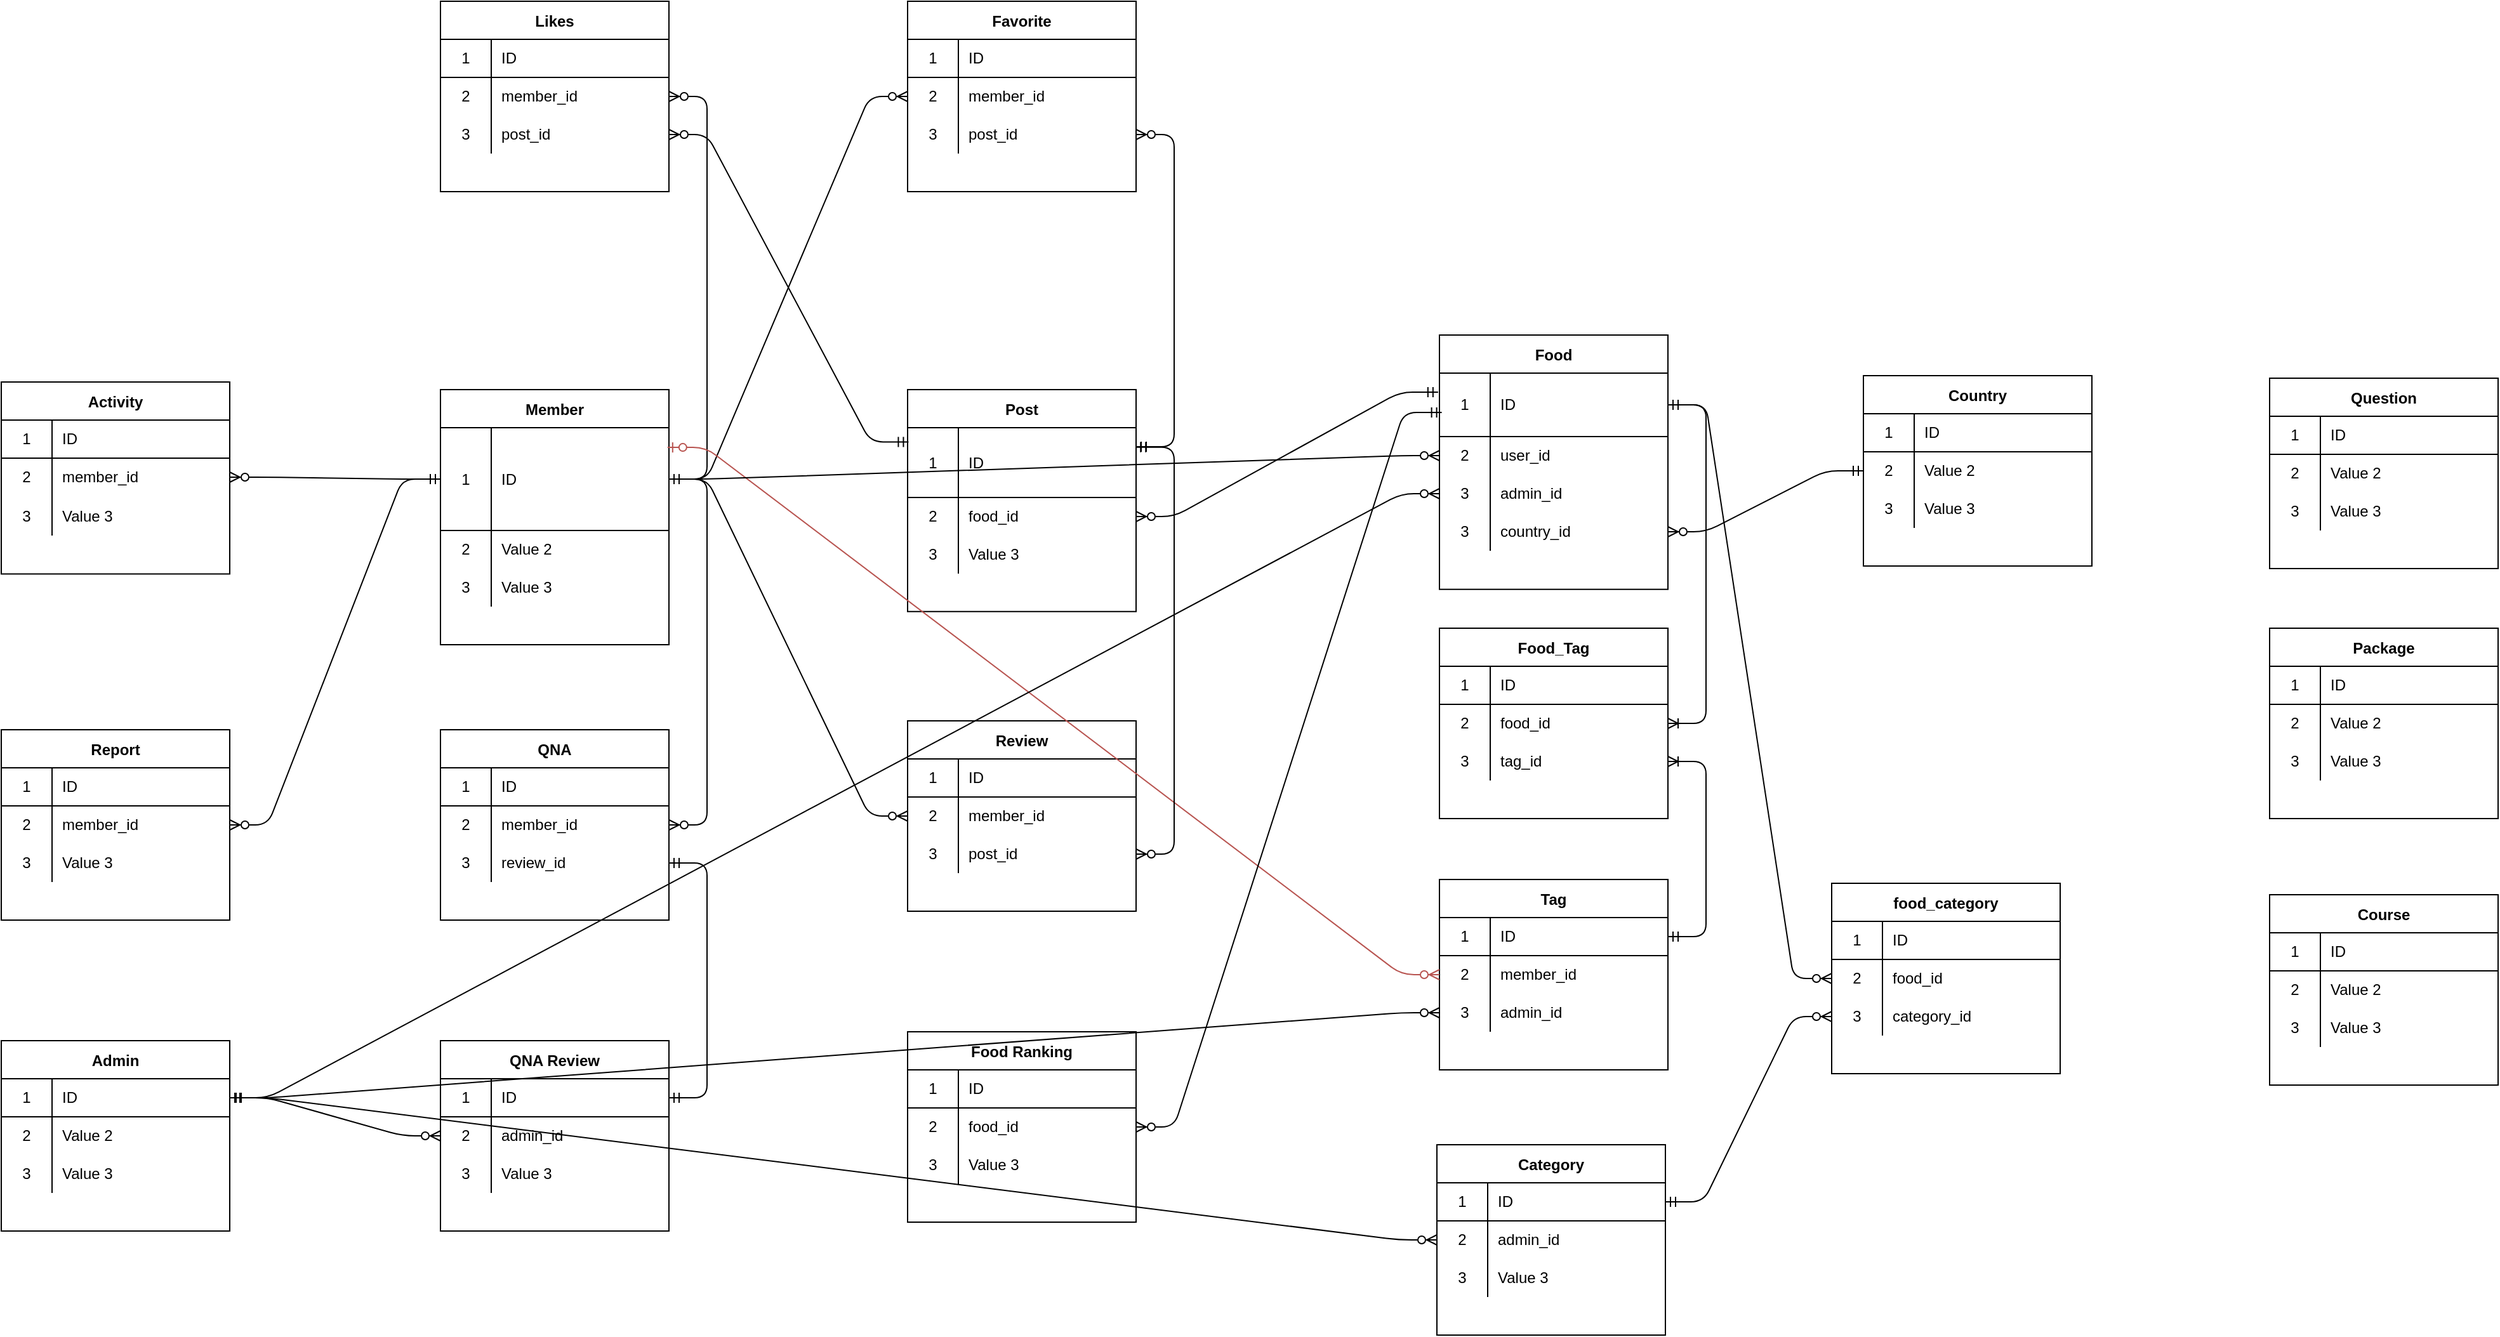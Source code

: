 <mxfile version="14.9.2" type="github">
  <diagram id="DrQXqkzAF4x7ljiE7f6P" name="Page-1">
    <mxGraphModel dx="2054" dy="924" grid="0" gridSize="10" guides="1" tooltips="1" connect="1" arrows="1" fold="1" page="0" pageScale="1" pageWidth="827" pageHeight="1169" math="0" shadow="0">
      <root>
        <mxCell id="0" />
        <mxCell id="1" parent="0" />
        <mxCell id="YlSi5dVUK5fDgeekknWG-3" value="Member" style="shape=table;startSize=30;container=1;collapsible=0;childLayout=tableLayout;fixedRows=1;rowLines=0;fontStyle=1;align=center;" parent="1" vertex="1">
          <mxGeometry x="80" y="561" width="180" height="201" as="geometry" />
        </mxCell>
        <mxCell id="YlSi5dVUK5fDgeekknWG-4" value="" style="shape=partialRectangle;html=1;whiteSpace=wrap;collapsible=0;dropTarget=0;pointerEvents=0;fillColor=none;top=0;left=0;bottom=1;right=0;points=[[0,0.5],[1,0.5]];portConstraint=eastwest;" parent="YlSi5dVUK5fDgeekknWG-3" vertex="1">
          <mxGeometry y="30" width="180" height="81" as="geometry" />
        </mxCell>
        <mxCell id="YlSi5dVUK5fDgeekknWG-5" value="1" style="shape=partialRectangle;html=1;whiteSpace=wrap;connectable=0;fillColor=none;top=0;left=0;bottom=0;right=0;overflow=hidden;" parent="YlSi5dVUK5fDgeekknWG-4" vertex="1">
          <mxGeometry width="40" height="81" as="geometry" />
        </mxCell>
        <mxCell id="YlSi5dVUK5fDgeekknWG-6" value="ID" style="shape=partialRectangle;html=1;whiteSpace=wrap;connectable=0;fillColor=none;top=0;left=0;bottom=0;right=0;align=left;spacingLeft=6;overflow=hidden;" parent="YlSi5dVUK5fDgeekknWG-4" vertex="1">
          <mxGeometry x="40" width="140" height="81" as="geometry" />
        </mxCell>
        <mxCell id="YlSi5dVUK5fDgeekknWG-7" value="" style="shape=partialRectangle;html=1;whiteSpace=wrap;collapsible=0;dropTarget=0;pointerEvents=0;fillColor=none;top=0;left=0;bottom=0;right=0;points=[[0,0.5],[1,0.5]];portConstraint=eastwest;" parent="YlSi5dVUK5fDgeekknWG-3" vertex="1">
          <mxGeometry y="111" width="180" height="30" as="geometry" />
        </mxCell>
        <mxCell id="YlSi5dVUK5fDgeekknWG-8" value="2" style="shape=partialRectangle;html=1;whiteSpace=wrap;connectable=0;fillColor=none;top=0;left=0;bottom=0;right=0;overflow=hidden;" parent="YlSi5dVUK5fDgeekknWG-7" vertex="1">
          <mxGeometry width="40" height="30" as="geometry" />
        </mxCell>
        <mxCell id="YlSi5dVUK5fDgeekknWG-9" value="Value 2" style="shape=partialRectangle;html=1;whiteSpace=wrap;connectable=0;fillColor=none;top=0;left=0;bottom=0;right=0;align=left;spacingLeft=6;overflow=hidden;" parent="YlSi5dVUK5fDgeekknWG-7" vertex="1">
          <mxGeometry x="40" width="140" height="30" as="geometry" />
        </mxCell>
        <mxCell id="YlSi5dVUK5fDgeekknWG-10" value="" style="shape=partialRectangle;html=1;whiteSpace=wrap;collapsible=0;dropTarget=0;pointerEvents=0;fillColor=none;top=0;left=0;bottom=0;right=0;points=[[0,0.5],[1,0.5]];portConstraint=eastwest;" parent="YlSi5dVUK5fDgeekknWG-3" vertex="1">
          <mxGeometry y="141" width="180" height="30" as="geometry" />
        </mxCell>
        <mxCell id="YlSi5dVUK5fDgeekknWG-11" value="3" style="shape=partialRectangle;html=1;whiteSpace=wrap;connectable=0;fillColor=none;top=0;left=0;bottom=0;right=0;overflow=hidden;" parent="YlSi5dVUK5fDgeekknWG-10" vertex="1">
          <mxGeometry width="40" height="30" as="geometry" />
        </mxCell>
        <mxCell id="YlSi5dVUK5fDgeekknWG-12" value="Value 3" style="shape=partialRectangle;html=1;whiteSpace=wrap;connectable=0;fillColor=none;top=0;left=0;bottom=0;right=0;align=left;spacingLeft=6;overflow=hidden;" parent="YlSi5dVUK5fDgeekknWG-10" vertex="1">
          <mxGeometry x="40" width="140" height="30" as="geometry" />
        </mxCell>
        <mxCell id="YlSi5dVUK5fDgeekknWG-13" value="Admin" style="shape=table;startSize=30;container=1;collapsible=0;childLayout=tableLayout;fixedRows=1;rowLines=0;fontStyle=1;align=center;" parent="1" vertex="1">
          <mxGeometry x="-266" y="1074" width="180" height="150" as="geometry" />
        </mxCell>
        <mxCell id="YlSi5dVUK5fDgeekknWG-14" value="" style="shape=partialRectangle;html=1;whiteSpace=wrap;collapsible=0;dropTarget=0;pointerEvents=0;fillColor=none;top=0;left=0;bottom=1;right=0;points=[[0,0.5],[1,0.5]];portConstraint=eastwest;" parent="YlSi5dVUK5fDgeekknWG-13" vertex="1">
          <mxGeometry y="30" width="180" height="30" as="geometry" />
        </mxCell>
        <mxCell id="YlSi5dVUK5fDgeekknWG-15" value="1" style="shape=partialRectangle;html=1;whiteSpace=wrap;connectable=0;fillColor=none;top=0;left=0;bottom=0;right=0;overflow=hidden;" parent="YlSi5dVUK5fDgeekknWG-14" vertex="1">
          <mxGeometry width="40" height="30" as="geometry" />
        </mxCell>
        <mxCell id="YlSi5dVUK5fDgeekknWG-16" value="ID" style="shape=partialRectangle;html=1;whiteSpace=wrap;connectable=0;fillColor=none;top=0;left=0;bottom=0;right=0;align=left;spacingLeft=6;overflow=hidden;" parent="YlSi5dVUK5fDgeekknWG-14" vertex="1">
          <mxGeometry x="40" width="140" height="30" as="geometry" />
        </mxCell>
        <mxCell id="YlSi5dVUK5fDgeekknWG-17" value="" style="shape=partialRectangle;html=1;whiteSpace=wrap;collapsible=0;dropTarget=0;pointerEvents=0;fillColor=none;top=0;left=0;bottom=0;right=0;points=[[0,0.5],[1,0.5]];portConstraint=eastwest;" parent="YlSi5dVUK5fDgeekknWG-13" vertex="1">
          <mxGeometry y="60" width="180" height="30" as="geometry" />
        </mxCell>
        <mxCell id="YlSi5dVUK5fDgeekknWG-18" value="2" style="shape=partialRectangle;html=1;whiteSpace=wrap;connectable=0;fillColor=none;top=0;left=0;bottom=0;right=0;overflow=hidden;" parent="YlSi5dVUK5fDgeekknWG-17" vertex="1">
          <mxGeometry width="40" height="30" as="geometry" />
        </mxCell>
        <mxCell id="YlSi5dVUK5fDgeekknWG-19" value="Value 2" style="shape=partialRectangle;html=1;whiteSpace=wrap;connectable=0;fillColor=none;top=0;left=0;bottom=0;right=0;align=left;spacingLeft=6;overflow=hidden;" parent="YlSi5dVUK5fDgeekknWG-17" vertex="1">
          <mxGeometry x="40" width="140" height="30" as="geometry" />
        </mxCell>
        <mxCell id="YlSi5dVUK5fDgeekknWG-20" value="" style="shape=partialRectangle;html=1;whiteSpace=wrap;collapsible=0;dropTarget=0;pointerEvents=0;fillColor=none;top=0;left=0;bottom=0;right=0;points=[[0,0.5],[1,0.5]];portConstraint=eastwest;" parent="YlSi5dVUK5fDgeekknWG-13" vertex="1">
          <mxGeometry y="90" width="180" height="30" as="geometry" />
        </mxCell>
        <mxCell id="YlSi5dVUK5fDgeekknWG-21" value="3" style="shape=partialRectangle;html=1;whiteSpace=wrap;connectable=0;fillColor=none;top=0;left=0;bottom=0;right=0;overflow=hidden;" parent="YlSi5dVUK5fDgeekknWG-20" vertex="1">
          <mxGeometry width="40" height="30" as="geometry" />
        </mxCell>
        <mxCell id="YlSi5dVUK5fDgeekknWG-22" value="Value 3" style="shape=partialRectangle;html=1;whiteSpace=wrap;connectable=0;fillColor=none;top=0;left=0;bottom=0;right=0;align=left;spacingLeft=6;overflow=hidden;" parent="YlSi5dVUK5fDgeekknWG-20" vertex="1">
          <mxGeometry x="40" width="140" height="30" as="geometry" />
        </mxCell>
        <mxCell id="3mrBlYlQJBhg7aza0nXE-19" value="Review" style="shape=table;startSize=30;container=1;collapsible=0;childLayout=tableLayout;fixedRows=1;rowLines=0;fontStyle=1;align=center;" vertex="1" parent="1">
          <mxGeometry x="448" y="822" width="180" height="150" as="geometry" />
        </mxCell>
        <mxCell id="3mrBlYlQJBhg7aza0nXE-20" value="" style="shape=partialRectangle;html=1;whiteSpace=wrap;collapsible=0;dropTarget=0;pointerEvents=0;fillColor=none;top=0;left=0;bottom=1;right=0;points=[[0,0.5],[1,0.5]];portConstraint=eastwest;" vertex="1" parent="3mrBlYlQJBhg7aza0nXE-19">
          <mxGeometry y="30" width="180" height="30" as="geometry" />
        </mxCell>
        <mxCell id="3mrBlYlQJBhg7aza0nXE-21" value="1" style="shape=partialRectangle;html=1;whiteSpace=wrap;connectable=0;fillColor=none;top=0;left=0;bottom=0;right=0;overflow=hidden;" vertex="1" parent="3mrBlYlQJBhg7aza0nXE-20">
          <mxGeometry width="40" height="30" as="geometry" />
        </mxCell>
        <mxCell id="3mrBlYlQJBhg7aza0nXE-22" value="ID" style="shape=partialRectangle;html=1;whiteSpace=wrap;connectable=0;fillColor=none;top=0;left=0;bottom=0;right=0;align=left;spacingLeft=6;overflow=hidden;" vertex="1" parent="3mrBlYlQJBhg7aza0nXE-20">
          <mxGeometry x="40" width="140" height="30" as="geometry" />
        </mxCell>
        <mxCell id="3mrBlYlQJBhg7aza0nXE-23" value="" style="shape=partialRectangle;html=1;whiteSpace=wrap;collapsible=0;dropTarget=0;pointerEvents=0;fillColor=none;top=0;left=0;bottom=0;right=0;points=[[0,0.5],[1,0.5]];portConstraint=eastwest;" vertex="1" parent="3mrBlYlQJBhg7aza0nXE-19">
          <mxGeometry y="60" width="180" height="30" as="geometry" />
        </mxCell>
        <mxCell id="3mrBlYlQJBhg7aza0nXE-24" value="2" style="shape=partialRectangle;html=1;whiteSpace=wrap;connectable=0;fillColor=none;top=0;left=0;bottom=0;right=0;overflow=hidden;" vertex="1" parent="3mrBlYlQJBhg7aza0nXE-23">
          <mxGeometry width="40" height="30" as="geometry" />
        </mxCell>
        <mxCell id="3mrBlYlQJBhg7aza0nXE-25" value="member_id" style="shape=partialRectangle;html=1;whiteSpace=wrap;connectable=0;fillColor=none;top=0;left=0;bottom=0;right=0;align=left;spacingLeft=6;overflow=hidden;" vertex="1" parent="3mrBlYlQJBhg7aza0nXE-23">
          <mxGeometry x="40" width="140" height="30" as="geometry" />
        </mxCell>
        <mxCell id="3mrBlYlQJBhg7aza0nXE-26" value="" style="shape=partialRectangle;html=1;whiteSpace=wrap;collapsible=0;dropTarget=0;pointerEvents=0;fillColor=none;top=0;left=0;bottom=0;right=0;points=[[0,0.5],[1,0.5]];portConstraint=eastwest;" vertex="1" parent="3mrBlYlQJBhg7aza0nXE-19">
          <mxGeometry y="90" width="180" height="30" as="geometry" />
        </mxCell>
        <mxCell id="3mrBlYlQJBhg7aza0nXE-27" value="3" style="shape=partialRectangle;html=1;whiteSpace=wrap;connectable=0;fillColor=none;top=0;left=0;bottom=0;right=0;overflow=hidden;" vertex="1" parent="3mrBlYlQJBhg7aza0nXE-26">
          <mxGeometry width="40" height="30" as="geometry" />
        </mxCell>
        <mxCell id="3mrBlYlQJBhg7aza0nXE-28" value="post_id" style="shape=partialRectangle;html=1;whiteSpace=wrap;connectable=0;fillColor=none;top=0;left=0;bottom=0;right=0;align=left;spacingLeft=6;overflow=hidden;" vertex="1" parent="3mrBlYlQJBhg7aza0nXE-26">
          <mxGeometry x="40" width="140" height="30" as="geometry" />
        </mxCell>
        <mxCell id="YlSi5dVUK5fDgeekknWG-33" value="QNA" style="shape=table;startSize=30;container=1;collapsible=0;childLayout=tableLayout;fixedRows=1;rowLines=0;fontStyle=1;align=center;" vertex="1" parent="1">
          <mxGeometry x="80" y="829" width="180" height="150" as="geometry" />
        </mxCell>
        <mxCell id="YlSi5dVUK5fDgeekknWG-34" value="" style="shape=partialRectangle;html=1;whiteSpace=wrap;collapsible=0;dropTarget=0;pointerEvents=0;fillColor=none;top=0;left=0;bottom=1;right=0;points=[[0,0.5],[1,0.5]];portConstraint=eastwest;" vertex="1" parent="YlSi5dVUK5fDgeekknWG-33">
          <mxGeometry y="30" width="180" height="30" as="geometry" />
        </mxCell>
        <mxCell id="YlSi5dVUK5fDgeekknWG-35" value="1" style="shape=partialRectangle;html=1;whiteSpace=wrap;connectable=0;fillColor=none;top=0;left=0;bottom=0;right=0;overflow=hidden;" vertex="1" parent="YlSi5dVUK5fDgeekknWG-34">
          <mxGeometry width="40" height="30" as="geometry" />
        </mxCell>
        <mxCell id="YlSi5dVUK5fDgeekknWG-36" value="ID" style="shape=partialRectangle;html=1;whiteSpace=wrap;connectable=0;fillColor=none;top=0;left=0;bottom=0;right=0;align=left;spacingLeft=6;overflow=hidden;" vertex="1" parent="YlSi5dVUK5fDgeekknWG-34">
          <mxGeometry x="40" width="140" height="30" as="geometry" />
        </mxCell>
        <mxCell id="YlSi5dVUK5fDgeekknWG-37" value="" style="shape=partialRectangle;html=1;whiteSpace=wrap;collapsible=0;dropTarget=0;pointerEvents=0;fillColor=none;top=0;left=0;bottom=0;right=0;points=[[0,0.5],[1,0.5]];portConstraint=eastwest;" vertex="1" parent="YlSi5dVUK5fDgeekknWG-33">
          <mxGeometry y="60" width="180" height="30" as="geometry" />
        </mxCell>
        <mxCell id="YlSi5dVUK5fDgeekknWG-38" value="2" style="shape=partialRectangle;html=1;whiteSpace=wrap;connectable=0;fillColor=none;top=0;left=0;bottom=0;right=0;overflow=hidden;" vertex="1" parent="YlSi5dVUK5fDgeekknWG-37">
          <mxGeometry width="40" height="30" as="geometry" />
        </mxCell>
        <mxCell id="YlSi5dVUK5fDgeekknWG-39" value="member_id" style="shape=partialRectangle;html=1;whiteSpace=wrap;connectable=0;fillColor=none;top=0;left=0;bottom=0;right=0;align=left;spacingLeft=6;overflow=hidden;" vertex="1" parent="YlSi5dVUK5fDgeekknWG-37">
          <mxGeometry x="40" width="140" height="30" as="geometry" />
        </mxCell>
        <mxCell id="YlSi5dVUK5fDgeekknWG-40" value="" style="shape=partialRectangle;html=1;whiteSpace=wrap;collapsible=0;dropTarget=0;pointerEvents=0;fillColor=none;top=0;left=0;bottom=0;right=0;points=[[0,0.5],[1,0.5]];portConstraint=eastwest;" vertex="1" parent="YlSi5dVUK5fDgeekknWG-33">
          <mxGeometry y="90" width="180" height="30" as="geometry" />
        </mxCell>
        <mxCell id="YlSi5dVUK5fDgeekknWG-41" value="3" style="shape=partialRectangle;html=1;whiteSpace=wrap;connectable=0;fillColor=none;top=0;left=0;bottom=0;right=0;overflow=hidden;" vertex="1" parent="YlSi5dVUK5fDgeekknWG-40">
          <mxGeometry width="40" height="30" as="geometry" />
        </mxCell>
        <mxCell id="YlSi5dVUK5fDgeekknWG-42" value="review_id" style="shape=partialRectangle;html=1;whiteSpace=wrap;connectable=0;fillColor=none;top=0;left=0;bottom=0;right=0;align=left;spacingLeft=6;overflow=hidden;" vertex="1" parent="YlSi5dVUK5fDgeekknWG-40">
          <mxGeometry x="40" width="140" height="30" as="geometry" />
        </mxCell>
        <mxCell id="YlSi5dVUK5fDgeekknWG-52" value="QNA Review" style="shape=table;startSize=30;container=1;collapsible=0;childLayout=tableLayout;fixedRows=1;rowLines=0;fontStyle=1;align=center;" vertex="1" parent="1">
          <mxGeometry x="80" y="1074" width="180" height="150" as="geometry" />
        </mxCell>
        <mxCell id="YlSi5dVUK5fDgeekknWG-53" value="" style="shape=partialRectangle;html=1;whiteSpace=wrap;collapsible=0;dropTarget=0;pointerEvents=0;fillColor=none;top=0;left=0;bottom=1;right=0;points=[[0,0.5],[1,0.5]];portConstraint=eastwest;" vertex="1" parent="YlSi5dVUK5fDgeekknWG-52">
          <mxGeometry y="30" width="180" height="30" as="geometry" />
        </mxCell>
        <mxCell id="YlSi5dVUK5fDgeekknWG-54" value="1" style="shape=partialRectangle;html=1;whiteSpace=wrap;connectable=0;fillColor=none;top=0;left=0;bottom=0;right=0;overflow=hidden;" vertex="1" parent="YlSi5dVUK5fDgeekknWG-53">
          <mxGeometry width="40" height="30" as="geometry" />
        </mxCell>
        <mxCell id="YlSi5dVUK5fDgeekknWG-55" value="ID" style="shape=partialRectangle;html=1;whiteSpace=wrap;connectable=0;fillColor=none;top=0;left=0;bottom=0;right=0;align=left;spacingLeft=6;overflow=hidden;" vertex="1" parent="YlSi5dVUK5fDgeekknWG-53">
          <mxGeometry x="40" width="140" height="30" as="geometry" />
        </mxCell>
        <mxCell id="YlSi5dVUK5fDgeekknWG-56" value="" style="shape=partialRectangle;html=1;whiteSpace=wrap;collapsible=0;dropTarget=0;pointerEvents=0;fillColor=none;top=0;left=0;bottom=0;right=0;points=[[0,0.5],[1,0.5]];portConstraint=eastwest;" vertex="1" parent="YlSi5dVUK5fDgeekknWG-52">
          <mxGeometry y="60" width="180" height="30" as="geometry" />
        </mxCell>
        <mxCell id="YlSi5dVUK5fDgeekknWG-57" value="2" style="shape=partialRectangle;html=1;whiteSpace=wrap;connectable=0;fillColor=none;top=0;left=0;bottom=0;right=0;overflow=hidden;" vertex="1" parent="YlSi5dVUK5fDgeekknWG-56">
          <mxGeometry width="40" height="30" as="geometry" />
        </mxCell>
        <mxCell id="YlSi5dVUK5fDgeekknWG-58" value="admin_id" style="shape=partialRectangle;html=1;whiteSpace=wrap;connectable=0;fillColor=none;top=0;left=0;bottom=0;right=0;align=left;spacingLeft=6;overflow=hidden;" vertex="1" parent="YlSi5dVUK5fDgeekknWG-56">
          <mxGeometry x="40" width="140" height="30" as="geometry" />
        </mxCell>
        <mxCell id="YlSi5dVUK5fDgeekknWG-59" value="" style="shape=partialRectangle;html=1;whiteSpace=wrap;collapsible=0;dropTarget=0;pointerEvents=0;fillColor=none;top=0;left=0;bottom=0;right=0;points=[[0,0.5],[1,0.5]];portConstraint=eastwest;" vertex="1" parent="YlSi5dVUK5fDgeekknWG-52">
          <mxGeometry y="90" width="180" height="30" as="geometry" />
        </mxCell>
        <mxCell id="YlSi5dVUK5fDgeekknWG-60" value="3" style="shape=partialRectangle;html=1;whiteSpace=wrap;connectable=0;fillColor=none;top=0;left=0;bottom=0;right=0;overflow=hidden;" vertex="1" parent="YlSi5dVUK5fDgeekknWG-59">
          <mxGeometry width="40" height="30" as="geometry" />
        </mxCell>
        <mxCell id="YlSi5dVUK5fDgeekknWG-61" value="Value 3" style="shape=partialRectangle;html=1;whiteSpace=wrap;connectable=0;fillColor=none;top=0;left=0;bottom=0;right=0;align=left;spacingLeft=6;overflow=hidden;" vertex="1" parent="YlSi5dVUK5fDgeekknWG-59">
          <mxGeometry x="40" width="140" height="30" as="geometry" />
        </mxCell>
        <mxCell id="3mrBlYlQJBhg7aza0nXE-60" value="Report" style="shape=table;startSize=30;container=1;collapsible=0;childLayout=tableLayout;fixedRows=1;rowLines=0;fontStyle=1;align=center;" vertex="1" parent="1">
          <mxGeometry x="-266" y="829" width="180" height="150" as="geometry" />
        </mxCell>
        <mxCell id="3mrBlYlQJBhg7aza0nXE-61" value="" style="shape=partialRectangle;html=1;whiteSpace=wrap;collapsible=0;dropTarget=0;pointerEvents=0;fillColor=none;top=0;left=0;bottom=1;right=0;points=[[0,0.5],[1,0.5]];portConstraint=eastwest;" vertex="1" parent="3mrBlYlQJBhg7aza0nXE-60">
          <mxGeometry y="30" width="180" height="30" as="geometry" />
        </mxCell>
        <mxCell id="3mrBlYlQJBhg7aza0nXE-62" value="1" style="shape=partialRectangle;html=1;whiteSpace=wrap;connectable=0;fillColor=none;top=0;left=0;bottom=0;right=0;overflow=hidden;" vertex="1" parent="3mrBlYlQJBhg7aza0nXE-61">
          <mxGeometry width="40" height="30" as="geometry" />
        </mxCell>
        <mxCell id="3mrBlYlQJBhg7aza0nXE-63" value="ID" style="shape=partialRectangle;html=1;whiteSpace=wrap;connectable=0;fillColor=none;top=0;left=0;bottom=0;right=0;align=left;spacingLeft=6;overflow=hidden;" vertex="1" parent="3mrBlYlQJBhg7aza0nXE-61">
          <mxGeometry x="40" width="140" height="30" as="geometry" />
        </mxCell>
        <mxCell id="3mrBlYlQJBhg7aza0nXE-64" value="" style="shape=partialRectangle;html=1;whiteSpace=wrap;collapsible=0;dropTarget=0;pointerEvents=0;fillColor=none;top=0;left=0;bottom=0;right=0;points=[[0,0.5],[1,0.5]];portConstraint=eastwest;" vertex="1" parent="3mrBlYlQJBhg7aza0nXE-60">
          <mxGeometry y="60" width="180" height="30" as="geometry" />
        </mxCell>
        <mxCell id="3mrBlYlQJBhg7aza0nXE-65" value="2" style="shape=partialRectangle;html=1;whiteSpace=wrap;connectable=0;fillColor=none;top=0;left=0;bottom=0;right=0;overflow=hidden;" vertex="1" parent="3mrBlYlQJBhg7aza0nXE-64">
          <mxGeometry width="40" height="30" as="geometry" />
        </mxCell>
        <mxCell id="3mrBlYlQJBhg7aza0nXE-66" value="member_id" style="shape=partialRectangle;html=1;whiteSpace=wrap;connectable=0;fillColor=none;top=0;left=0;bottom=0;right=0;align=left;spacingLeft=6;overflow=hidden;" vertex="1" parent="3mrBlYlQJBhg7aza0nXE-64">
          <mxGeometry x="40" width="140" height="30" as="geometry" />
        </mxCell>
        <mxCell id="3mrBlYlQJBhg7aza0nXE-67" value="" style="shape=partialRectangle;html=1;whiteSpace=wrap;collapsible=0;dropTarget=0;pointerEvents=0;fillColor=none;top=0;left=0;bottom=0;right=0;points=[[0,0.5],[1,0.5]];portConstraint=eastwest;" vertex="1" parent="3mrBlYlQJBhg7aza0nXE-60">
          <mxGeometry y="90" width="180" height="30" as="geometry" />
        </mxCell>
        <mxCell id="3mrBlYlQJBhg7aza0nXE-68" value="3" style="shape=partialRectangle;html=1;whiteSpace=wrap;connectable=0;fillColor=none;top=0;left=0;bottom=0;right=0;overflow=hidden;" vertex="1" parent="3mrBlYlQJBhg7aza0nXE-67">
          <mxGeometry width="40" height="30" as="geometry" />
        </mxCell>
        <mxCell id="3mrBlYlQJBhg7aza0nXE-69" value="Value 3" style="shape=partialRectangle;html=1;whiteSpace=wrap;connectable=0;fillColor=none;top=0;left=0;bottom=0;right=0;align=left;spacingLeft=6;overflow=hidden;" vertex="1" parent="3mrBlYlQJBhg7aza0nXE-67">
          <mxGeometry x="40" width="140" height="30" as="geometry" />
        </mxCell>
        <mxCell id="YlSi5dVUK5fDgeekknWG-62" value="Category" style="shape=table;startSize=30;container=1;collapsible=0;childLayout=tableLayout;fixedRows=1;rowLines=0;fontStyle=1;align=center;" vertex="1" parent="1">
          <mxGeometry x="865" y="1156" width="180" height="150" as="geometry" />
        </mxCell>
        <mxCell id="YlSi5dVUK5fDgeekknWG-63" value="" style="shape=partialRectangle;html=1;whiteSpace=wrap;collapsible=0;dropTarget=0;pointerEvents=0;fillColor=none;top=0;left=0;bottom=1;right=0;points=[[0,0.5],[1,0.5]];portConstraint=eastwest;" vertex="1" parent="YlSi5dVUK5fDgeekknWG-62">
          <mxGeometry y="30" width="180" height="30" as="geometry" />
        </mxCell>
        <mxCell id="YlSi5dVUK5fDgeekknWG-64" value="1" style="shape=partialRectangle;html=1;whiteSpace=wrap;connectable=0;fillColor=none;top=0;left=0;bottom=0;right=0;overflow=hidden;" vertex="1" parent="YlSi5dVUK5fDgeekknWG-63">
          <mxGeometry width="40" height="30" as="geometry" />
        </mxCell>
        <mxCell id="YlSi5dVUK5fDgeekknWG-65" value="ID" style="shape=partialRectangle;html=1;whiteSpace=wrap;connectable=0;fillColor=none;top=0;left=0;bottom=0;right=0;align=left;spacingLeft=6;overflow=hidden;" vertex="1" parent="YlSi5dVUK5fDgeekknWG-63">
          <mxGeometry x="40" width="140" height="30" as="geometry" />
        </mxCell>
        <mxCell id="YlSi5dVUK5fDgeekknWG-66" value="" style="shape=partialRectangle;html=1;whiteSpace=wrap;collapsible=0;dropTarget=0;pointerEvents=0;fillColor=none;top=0;left=0;bottom=0;right=0;points=[[0,0.5],[1,0.5]];portConstraint=eastwest;" vertex="1" parent="YlSi5dVUK5fDgeekknWG-62">
          <mxGeometry y="60" width="180" height="30" as="geometry" />
        </mxCell>
        <mxCell id="YlSi5dVUK5fDgeekknWG-67" value="2" style="shape=partialRectangle;html=1;whiteSpace=wrap;connectable=0;fillColor=none;top=0;left=0;bottom=0;right=0;overflow=hidden;" vertex="1" parent="YlSi5dVUK5fDgeekknWG-66">
          <mxGeometry width="40" height="30" as="geometry" />
        </mxCell>
        <mxCell id="YlSi5dVUK5fDgeekknWG-68" value="admin_id" style="shape=partialRectangle;html=1;whiteSpace=wrap;connectable=0;fillColor=none;top=0;left=0;bottom=0;right=0;align=left;spacingLeft=6;overflow=hidden;" vertex="1" parent="YlSi5dVUK5fDgeekknWG-66">
          <mxGeometry x="40" width="140" height="30" as="geometry" />
        </mxCell>
        <mxCell id="YlSi5dVUK5fDgeekknWG-69" value="" style="shape=partialRectangle;html=1;whiteSpace=wrap;collapsible=0;dropTarget=0;pointerEvents=0;fillColor=none;top=0;left=0;bottom=0;right=0;points=[[0,0.5],[1,0.5]];portConstraint=eastwest;" vertex="1" parent="YlSi5dVUK5fDgeekknWG-62">
          <mxGeometry y="90" width="180" height="30" as="geometry" />
        </mxCell>
        <mxCell id="YlSi5dVUK5fDgeekknWG-70" value="3" style="shape=partialRectangle;html=1;whiteSpace=wrap;connectable=0;fillColor=none;top=0;left=0;bottom=0;right=0;overflow=hidden;" vertex="1" parent="YlSi5dVUK5fDgeekknWG-69">
          <mxGeometry width="40" height="30" as="geometry" />
        </mxCell>
        <mxCell id="YlSi5dVUK5fDgeekknWG-71" value="Value 3" style="shape=partialRectangle;html=1;whiteSpace=wrap;connectable=0;fillColor=none;top=0;left=0;bottom=0;right=0;align=left;spacingLeft=6;overflow=hidden;" vertex="1" parent="YlSi5dVUK5fDgeekknWG-69">
          <mxGeometry x="40" width="140" height="30" as="geometry" />
        </mxCell>
        <mxCell id="3mrBlYlQJBhg7aza0nXE-70" value="Likes" style="shape=table;startSize=30;container=1;collapsible=0;childLayout=tableLayout;fixedRows=1;rowLines=0;fontStyle=1;align=center;" vertex="1" parent="1">
          <mxGeometry x="80" y="255" width="180" height="150" as="geometry" />
        </mxCell>
        <mxCell id="3mrBlYlQJBhg7aza0nXE-71" value="" style="shape=partialRectangle;html=1;whiteSpace=wrap;collapsible=0;dropTarget=0;pointerEvents=0;fillColor=none;top=0;left=0;bottom=1;right=0;points=[[0,0.5],[1,0.5]];portConstraint=eastwest;" vertex="1" parent="3mrBlYlQJBhg7aza0nXE-70">
          <mxGeometry y="30" width="180" height="30" as="geometry" />
        </mxCell>
        <mxCell id="3mrBlYlQJBhg7aza0nXE-72" value="1" style="shape=partialRectangle;html=1;whiteSpace=wrap;connectable=0;fillColor=none;top=0;left=0;bottom=0;right=0;overflow=hidden;" vertex="1" parent="3mrBlYlQJBhg7aza0nXE-71">
          <mxGeometry width="40" height="30" as="geometry" />
        </mxCell>
        <mxCell id="3mrBlYlQJBhg7aza0nXE-73" value="ID" style="shape=partialRectangle;html=1;whiteSpace=wrap;connectable=0;fillColor=none;top=0;left=0;bottom=0;right=0;align=left;spacingLeft=6;overflow=hidden;" vertex="1" parent="3mrBlYlQJBhg7aza0nXE-71">
          <mxGeometry x="40" width="140" height="30" as="geometry" />
        </mxCell>
        <mxCell id="3mrBlYlQJBhg7aza0nXE-74" value="" style="shape=partialRectangle;html=1;whiteSpace=wrap;collapsible=0;dropTarget=0;pointerEvents=0;fillColor=none;top=0;left=0;bottom=0;right=0;points=[[0,0.5],[1,0.5]];portConstraint=eastwest;" vertex="1" parent="3mrBlYlQJBhg7aza0nXE-70">
          <mxGeometry y="60" width="180" height="30" as="geometry" />
        </mxCell>
        <mxCell id="3mrBlYlQJBhg7aza0nXE-75" value="2" style="shape=partialRectangle;html=1;whiteSpace=wrap;connectable=0;fillColor=none;top=0;left=0;bottom=0;right=0;overflow=hidden;" vertex="1" parent="3mrBlYlQJBhg7aza0nXE-74">
          <mxGeometry width="40" height="30" as="geometry" />
        </mxCell>
        <mxCell id="3mrBlYlQJBhg7aza0nXE-76" value="member_id" style="shape=partialRectangle;html=1;whiteSpace=wrap;connectable=0;fillColor=none;top=0;left=0;bottom=0;right=0;align=left;spacingLeft=6;overflow=hidden;" vertex="1" parent="3mrBlYlQJBhg7aza0nXE-74">
          <mxGeometry x="40" width="140" height="30" as="geometry" />
        </mxCell>
        <mxCell id="3mrBlYlQJBhg7aza0nXE-77" value="" style="shape=partialRectangle;html=1;whiteSpace=wrap;collapsible=0;dropTarget=0;pointerEvents=0;fillColor=none;top=0;left=0;bottom=0;right=0;points=[[0,0.5],[1,0.5]];portConstraint=eastwest;" vertex="1" parent="3mrBlYlQJBhg7aza0nXE-70">
          <mxGeometry y="90" width="180" height="30" as="geometry" />
        </mxCell>
        <mxCell id="3mrBlYlQJBhg7aza0nXE-78" value="3" style="shape=partialRectangle;html=1;whiteSpace=wrap;connectable=0;fillColor=none;top=0;left=0;bottom=0;right=0;overflow=hidden;" vertex="1" parent="3mrBlYlQJBhg7aza0nXE-77">
          <mxGeometry width="40" height="30" as="geometry" />
        </mxCell>
        <mxCell id="3mrBlYlQJBhg7aza0nXE-79" value="post_id" style="shape=partialRectangle;html=1;whiteSpace=wrap;connectable=0;fillColor=none;top=0;left=0;bottom=0;right=0;align=left;spacingLeft=6;overflow=hidden;" vertex="1" parent="3mrBlYlQJBhg7aza0nXE-77">
          <mxGeometry x="40" width="140" height="30" as="geometry" />
        </mxCell>
        <mxCell id="YlSi5dVUK5fDgeekknWG-72" value="Tag" style="shape=table;startSize=30;container=1;collapsible=0;childLayout=tableLayout;fixedRows=1;rowLines=0;fontStyle=1;align=center;" vertex="1" parent="1">
          <mxGeometry x="867" y="947" width="180" height="150" as="geometry" />
        </mxCell>
        <mxCell id="YlSi5dVUK5fDgeekknWG-73" value="" style="shape=partialRectangle;html=1;whiteSpace=wrap;collapsible=0;dropTarget=0;pointerEvents=0;fillColor=none;top=0;left=0;bottom=1;right=0;points=[[0,0.5],[1,0.5]];portConstraint=eastwest;" vertex="1" parent="YlSi5dVUK5fDgeekknWG-72">
          <mxGeometry y="30" width="180" height="30" as="geometry" />
        </mxCell>
        <mxCell id="YlSi5dVUK5fDgeekknWG-74" value="1" style="shape=partialRectangle;html=1;whiteSpace=wrap;connectable=0;fillColor=none;top=0;left=0;bottom=0;right=0;overflow=hidden;" vertex="1" parent="YlSi5dVUK5fDgeekknWG-73">
          <mxGeometry width="40" height="30" as="geometry" />
        </mxCell>
        <mxCell id="YlSi5dVUK5fDgeekknWG-75" value="ID" style="shape=partialRectangle;html=1;whiteSpace=wrap;connectable=0;fillColor=none;top=0;left=0;bottom=0;right=0;align=left;spacingLeft=6;overflow=hidden;" vertex="1" parent="YlSi5dVUK5fDgeekknWG-73">
          <mxGeometry x="40" width="140" height="30" as="geometry" />
        </mxCell>
        <mxCell id="YlSi5dVUK5fDgeekknWG-76" value="" style="shape=partialRectangle;html=1;whiteSpace=wrap;collapsible=0;dropTarget=0;pointerEvents=0;fillColor=none;top=0;left=0;bottom=0;right=0;points=[[0,0.5],[1,0.5]];portConstraint=eastwest;" vertex="1" parent="YlSi5dVUK5fDgeekknWG-72">
          <mxGeometry y="60" width="180" height="30" as="geometry" />
        </mxCell>
        <mxCell id="YlSi5dVUK5fDgeekknWG-77" value="2" style="shape=partialRectangle;html=1;whiteSpace=wrap;connectable=0;fillColor=none;top=0;left=0;bottom=0;right=0;overflow=hidden;" vertex="1" parent="YlSi5dVUK5fDgeekknWG-76">
          <mxGeometry width="40" height="30" as="geometry" />
        </mxCell>
        <mxCell id="YlSi5dVUK5fDgeekknWG-78" value="member_id" style="shape=partialRectangle;html=1;whiteSpace=wrap;connectable=0;fillColor=none;top=0;left=0;bottom=0;right=0;align=left;spacingLeft=6;overflow=hidden;" vertex="1" parent="YlSi5dVUK5fDgeekknWG-76">
          <mxGeometry x="40" width="140" height="30" as="geometry" />
        </mxCell>
        <mxCell id="YlSi5dVUK5fDgeekknWG-79" value="" style="shape=partialRectangle;html=1;whiteSpace=wrap;collapsible=0;dropTarget=0;pointerEvents=0;fillColor=none;top=0;left=0;bottom=0;right=0;points=[[0,0.5],[1,0.5]];portConstraint=eastwest;" vertex="1" parent="YlSi5dVUK5fDgeekknWG-72">
          <mxGeometry y="90" width="180" height="30" as="geometry" />
        </mxCell>
        <mxCell id="YlSi5dVUK5fDgeekknWG-80" value="3" style="shape=partialRectangle;html=1;whiteSpace=wrap;connectable=0;fillColor=none;top=0;left=0;bottom=0;right=0;overflow=hidden;" vertex="1" parent="YlSi5dVUK5fDgeekknWG-79">
          <mxGeometry width="40" height="30" as="geometry" />
        </mxCell>
        <mxCell id="YlSi5dVUK5fDgeekknWG-81" value="admin_id" style="shape=partialRectangle;html=1;whiteSpace=wrap;connectable=0;fillColor=none;top=0;left=0;bottom=0;right=0;align=left;spacingLeft=6;overflow=hidden;" vertex="1" parent="YlSi5dVUK5fDgeekknWG-79">
          <mxGeometry x="40" width="140" height="30" as="geometry" />
        </mxCell>
        <mxCell id="3mrBlYlQJBhg7aza0nXE-89" value="Favorite" style="shape=table;startSize=30;container=1;collapsible=0;childLayout=tableLayout;fixedRows=1;rowLines=0;fontStyle=1;align=center;" vertex="1" parent="1">
          <mxGeometry x="448" y="255" width="180" height="150" as="geometry" />
        </mxCell>
        <mxCell id="3mrBlYlQJBhg7aza0nXE-90" value="" style="shape=partialRectangle;html=1;whiteSpace=wrap;collapsible=0;dropTarget=0;pointerEvents=0;fillColor=none;top=0;left=0;bottom=1;right=0;points=[[0,0.5],[1,0.5]];portConstraint=eastwest;" vertex="1" parent="3mrBlYlQJBhg7aza0nXE-89">
          <mxGeometry y="30" width="180" height="30" as="geometry" />
        </mxCell>
        <mxCell id="3mrBlYlQJBhg7aza0nXE-91" value="1" style="shape=partialRectangle;html=1;whiteSpace=wrap;connectable=0;fillColor=none;top=0;left=0;bottom=0;right=0;overflow=hidden;" vertex="1" parent="3mrBlYlQJBhg7aza0nXE-90">
          <mxGeometry width="40" height="30" as="geometry" />
        </mxCell>
        <mxCell id="3mrBlYlQJBhg7aza0nXE-92" value="ID" style="shape=partialRectangle;html=1;whiteSpace=wrap;connectable=0;fillColor=none;top=0;left=0;bottom=0;right=0;align=left;spacingLeft=6;overflow=hidden;" vertex="1" parent="3mrBlYlQJBhg7aza0nXE-90">
          <mxGeometry x="40" width="140" height="30" as="geometry" />
        </mxCell>
        <mxCell id="3mrBlYlQJBhg7aza0nXE-93" value="" style="shape=partialRectangle;html=1;whiteSpace=wrap;collapsible=0;dropTarget=0;pointerEvents=0;fillColor=none;top=0;left=0;bottom=0;right=0;points=[[0,0.5],[1,0.5]];portConstraint=eastwest;" vertex="1" parent="3mrBlYlQJBhg7aza0nXE-89">
          <mxGeometry y="60" width="180" height="30" as="geometry" />
        </mxCell>
        <mxCell id="3mrBlYlQJBhg7aza0nXE-94" value="2" style="shape=partialRectangle;html=1;whiteSpace=wrap;connectable=0;fillColor=none;top=0;left=0;bottom=0;right=0;overflow=hidden;" vertex="1" parent="3mrBlYlQJBhg7aza0nXE-93">
          <mxGeometry width="40" height="30" as="geometry" />
        </mxCell>
        <mxCell id="3mrBlYlQJBhg7aza0nXE-95" value="member_id" style="shape=partialRectangle;html=1;whiteSpace=wrap;connectable=0;fillColor=none;top=0;left=0;bottom=0;right=0;align=left;spacingLeft=6;overflow=hidden;" vertex="1" parent="3mrBlYlQJBhg7aza0nXE-93">
          <mxGeometry x="40" width="140" height="30" as="geometry" />
        </mxCell>
        <mxCell id="3mrBlYlQJBhg7aza0nXE-96" value="" style="shape=partialRectangle;html=1;whiteSpace=wrap;collapsible=0;dropTarget=0;pointerEvents=0;fillColor=none;top=0;left=0;bottom=0;right=0;points=[[0,0.5],[1,0.5]];portConstraint=eastwest;" vertex="1" parent="3mrBlYlQJBhg7aza0nXE-89">
          <mxGeometry y="90" width="180" height="30" as="geometry" />
        </mxCell>
        <mxCell id="3mrBlYlQJBhg7aza0nXE-97" value="3" style="shape=partialRectangle;html=1;whiteSpace=wrap;connectable=0;fillColor=none;top=0;left=0;bottom=0;right=0;overflow=hidden;" vertex="1" parent="3mrBlYlQJBhg7aza0nXE-96">
          <mxGeometry width="40" height="30" as="geometry" />
        </mxCell>
        <mxCell id="3mrBlYlQJBhg7aza0nXE-98" value="post_id" style="shape=partialRectangle;html=1;whiteSpace=wrap;connectable=0;fillColor=none;top=0;left=0;bottom=0;right=0;align=left;spacingLeft=6;overflow=hidden;" vertex="1" parent="3mrBlYlQJBhg7aza0nXE-96">
          <mxGeometry x="40" width="140" height="30" as="geometry" />
        </mxCell>
        <mxCell id="YlSi5dVUK5fDgeekknWG-82" value="Country" style="shape=table;startSize=30;container=1;collapsible=0;childLayout=tableLayout;fixedRows=1;rowLines=0;fontStyle=1;align=center;" vertex="1" parent="1">
          <mxGeometry x="1201" y="550" width="180" height="150" as="geometry" />
        </mxCell>
        <mxCell id="YlSi5dVUK5fDgeekknWG-83" value="" style="shape=partialRectangle;html=1;whiteSpace=wrap;collapsible=0;dropTarget=0;pointerEvents=0;fillColor=none;top=0;left=0;bottom=1;right=0;points=[[0,0.5],[1,0.5]];portConstraint=eastwest;" vertex="1" parent="YlSi5dVUK5fDgeekknWG-82">
          <mxGeometry y="30" width="180" height="30" as="geometry" />
        </mxCell>
        <mxCell id="YlSi5dVUK5fDgeekknWG-84" value="1" style="shape=partialRectangle;html=1;whiteSpace=wrap;connectable=0;fillColor=none;top=0;left=0;bottom=0;right=0;overflow=hidden;" vertex="1" parent="YlSi5dVUK5fDgeekknWG-83">
          <mxGeometry width="40" height="30" as="geometry" />
        </mxCell>
        <mxCell id="YlSi5dVUK5fDgeekknWG-85" value="ID" style="shape=partialRectangle;html=1;whiteSpace=wrap;connectable=0;fillColor=none;top=0;left=0;bottom=0;right=0;align=left;spacingLeft=6;overflow=hidden;" vertex="1" parent="YlSi5dVUK5fDgeekknWG-83">
          <mxGeometry x="40" width="140" height="30" as="geometry" />
        </mxCell>
        <mxCell id="YlSi5dVUK5fDgeekknWG-86" value="" style="shape=partialRectangle;html=1;whiteSpace=wrap;collapsible=0;dropTarget=0;pointerEvents=0;fillColor=none;top=0;left=0;bottom=0;right=0;points=[[0,0.5],[1,0.5]];portConstraint=eastwest;" vertex="1" parent="YlSi5dVUK5fDgeekknWG-82">
          <mxGeometry y="60" width="180" height="30" as="geometry" />
        </mxCell>
        <mxCell id="YlSi5dVUK5fDgeekknWG-87" value="2" style="shape=partialRectangle;html=1;whiteSpace=wrap;connectable=0;fillColor=none;top=0;left=0;bottom=0;right=0;overflow=hidden;" vertex="1" parent="YlSi5dVUK5fDgeekknWG-86">
          <mxGeometry width="40" height="30" as="geometry" />
        </mxCell>
        <mxCell id="YlSi5dVUK5fDgeekknWG-88" value="Value 2" style="shape=partialRectangle;html=1;whiteSpace=wrap;connectable=0;fillColor=none;top=0;left=0;bottom=0;right=0;align=left;spacingLeft=6;overflow=hidden;" vertex="1" parent="YlSi5dVUK5fDgeekknWG-86">
          <mxGeometry x="40" width="140" height="30" as="geometry" />
        </mxCell>
        <mxCell id="YlSi5dVUK5fDgeekknWG-89" value="" style="shape=partialRectangle;html=1;whiteSpace=wrap;collapsible=0;dropTarget=0;pointerEvents=0;fillColor=none;top=0;left=0;bottom=0;right=0;points=[[0,0.5],[1,0.5]];portConstraint=eastwest;" vertex="1" parent="YlSi5dVUK5fDgeekknWG-82">
          <mxGeometry y="90" width="180" height="30" as="geometry" />
        </mxCell>
        <mxCell id="YlSi5dVUK5fDgeekknWG-90" value="3" style="shape=partialRectangle;html=1;whiteSpace=wrap;connectable=0;fillColor=none;top=0;left=0;bottom=0;right=0;overflow=hidden;" vertex="1" parent="YlSi5dVUK5fDgeekknWG-89">
          <mxGeometry width="40" height="30" as="geometry" />
        </mxCell>
        <mxCell id="YlSi5dVUK5fDgeekknWG-91" value="Value 3" style="shape=partialRectangle;html=1;whiteSpace=wrap;connectable=0;fillColor=none;top=0;left=0;bottom=0;right=0;align=left;spacingLeft=6;overflow=hidden;" vertex="1" parent="YlSi5dVUK5fDgeekknWG-89">
          <mxGeometry x="40" width="140" height="30" as="geometry" />
        </mxCell>
        <mxCell id="3mrBlYlQJBhg7aza0nXE-99" value="Post" style="shape=table;startSize=30;container=1;collapsible=0;childLayout=tableLayout;fixedRows=1;rowLines=0;fontStyle=1;align=center;" vertex="1" parent="1">
          <mxGeometry x="448" y="561" width="180" height="174.931" as="geometry" />
        </mxCell>
        <mxCell id="3mrBlYlQJBhg7aza0nXE-100" value="" style="shape=partialRectangle;html=1;whiteSpace=wrap;collapsible=0;dropTarget=0;pointerEvents=0;fillColor=none;top=0;left=0;bottom=1;right=0;points=[[0,0.5],[1,0.5]];portConstraint=eastwest;" vertex="1" parent="3mrBlYlQJBhg7aza0nXE-99">
          <mxGeometry y="30" width="180" height="55" as="geometry" />
        </mxCell>
        <mxCell id="3mrBlYlQJBhg7aza0nXE-101" value="1" style="shape=partialRectangle;html=1;whiteSpace=wrap;connectable=0;fillColor=none;top=0;left=0;bottom=0;right=0;overflow=hidden;" vertex="1" parent="3mrBlYlQJBhg7aza0nXE-100">
          <mxGeometry width="40" height="55" as="geometry" />
        </mxCell>
        <mxCell id="3mrBlYlQJBhg7aza0nXE-102" value="ID" style="shape=partialRectangle;html=1;whiteSpace=wrap;connectable=0;fillColor=none;top=0;left=0;bottom=0;right=0;align=left;spacingLeft=6;overflow=hidden;" vertex="1" parent="3mrBlYlQJBhg7aza0nXE-100">
          <mxGeometry x="40" width="140" height="55" as="geometry" />
        </mxCell>
        <mxCell id="3mrBlYlQJBhg7aza0nXE-103" value="" style="shape=partialRectangle;html=1;whiteSpace=wrap;collapsible=0;dropTarget=0;pointerEvents=0;fillColor=none;top=0;left=0;bottom=0;right=0;points=[[0,0.5],[1,0.5]];portConstraint=eastwest;" vertex="1" parent="3mrBlYlQJBhg7aza0nXE-99">
          <mxGeometry y="85" width="180" height="30" as="geometry" />
        </mxCell>
        <mxCell id="3mrBlYlQJBhg7aza0nXE-104" value="2" style="shape=partialRectangle;html=1;whiteSpace=wrap;connectable=0;fillColor=none;top=0;left=0;bottom=0;right=0;overflow=hidden;" vertex="1" parent="3mrBlYlQJBhg7aza0nXE-103">
          <mxGeometry width="40" height="30" as="geometry" />
        </mxCell>
        <mxCell id="3mrBlYlQJBhg7aza0nXE-105" value="food_id" style="shape=partialRectangle;html=1;whiteSpace=wrap;connectable=0;fillColor=none;top=0;left=0;bottom=0;right=0;align=left;spacingLeft=6;overflow=hidden;" vertex="1" parent="3mrBlYlQJBhg7aza0nXE-103">
          <mxGeometry x="40" width="140" height="30" as="geometry" />
        </mxCell>
        <mxCell id="3mrBlYlQJBhg7aza0nXE-106" value="" style="shape=partialRectangle;html=1;whiteSpace=wrap;collapsible=0;dropTarget=0;pointerEvents=0;fillColor=none;top=0;left=0;bottom=0;right=0;points=[[0,0.5],[1,0.5]];portConstraint=eastwest;" vertex="1" parent="3mrBlYlQJBhg7aza0nXE-99">
          <mxGeometry y="115" width="180" height="30" as="geometry" />
        </mxCell>
        <mxCell id="3mrBlYlQJBhg7aza0nXE-107" value="3" style="shape=partialRectangle;html=1;whiteSpace=wrap;connectable=0;fillColor=none;top=0;left=0;bottom=0;right=0;overflow=hidden;" vertex="1" parent="3mrBlYlQJBhg7aza0nXE-106">
          <mxGeometry width="40" height="30" as="geometry" />
        </mxCell>
        <mxCell id="3mrBlYlQJBhg7aza0nXE-108" value="Value 3" style="shape=partialRectangle;html=1;whiteSpace=wrap;connectable=0;fillColor=none;top=0;left=0;bottom=0;right=0;align=left;spacingLeft=6;overflow=hidden;" vertex="1" parent="3mrBlYlQJBhg7aza0nXE-106">
          <mxGeometry x="40" width="140" height="30" as="geometry" />
        </mxCell>
        <mxCell id="YlSi5dVUK5fDgeekknWG-92" value="Food Ranking" style="shape=table;startSize=30;container=1;collapsible=0;childLayout=tableLayout;fixedRows=1;rowLines=0;fontStyle=1;align=center;" vertex="1" parent="1">
          <mxGeometry x="448" y="1067" width="180" height="150" as="geometry" />
        </mxCell>
        <mxCell id="YlSi5dVUK5fDgeekknWG-93" value="" style="shape=partialRectangle;html=1;whiteSpace=wrap;collapsible=0;dropTarget=0;pointerEvents=0;fillColor=none;top=0;left=0;bottom=1;right=0;points=[[0,0.5],[1,0.5]];portConstraint=eastwest;" vertex="1" parent="YlSi5dVUK5fDgeekknWG-92">
          <mxGeometry y="30" width="180" height="30" as="geometry" />
        </mxCell>
        <mxCell id="YlSi5dVUK5fDgeekknWG-94" value="1" style="shape=partialRectangle;html=1;whiteSpace=wrap;connectable=0;fillColor=none;top=0;left=0;bottom=0;right=0;overflow=hidden;" vertex="1" parent="YlSi5dVUK5fDgeekknWG-93">
          <mxGeometry width="40" height="30" as="geometry" />
        </mxCell>
        <mxCell id="YlSi5dVUK5fDgeekknWG-95" value="ID" style="shape=partialRectangle;html=1;whiteSpace=wrap;connectable=0;fillColor=none;top=0;left=0;bottom=0;right=0;align=left;spacingLeft=6;overflow=hidden;" vertex="1" parent="YlSi5dVUK5fDgeekknWG-93">
          <mxGeometry x="40" width="140" height="30" as="geometry" />
        </mxCell>
        <mxCell id="YlSi5dVUK5fDgeekknWG-96" value="" style="shape=partialRectangle;html=1;whiteSpace=wrap;collapsible=0;dropTarget=0;pointerEvents=0;fillColor=none;top=0;left=0;bottom=0;right=0;points=[[0,0.5],[1,0.5]];portConstraint=eastwest;" vertex="1" parent="YlSi5dVUK5fDgeekknWG-92">
          <mxGeometry y="60" width="180" height="30" as="geometry" />
        </mxCell>
        <mxCell id="YlSi5dVUK5fDgeekknWG-97" value="2" style="shape=partialRectangle;html=1;whiteSpace=wrap;connectable=0;fillColor=none;top=0;left=0;bottom=0;right=0;overflow=hidden;" vertex="1" parent="YlSi5dVUK5fDgeekknWG-96">
          <mxGeometry width="40" height="30" as="geometry" />
        </mxCell>
        <mxCell id="YlSi5dVUK5fDgeekknWG-98" value="food_id" style="shape=partialRectangle;html=1;whiteSpace=wrap;connectable=0;fillColor=none;top=0;left=0;bottom=0;right=0;align=left;spacingLeft=6;overflow=hidden;" vertex="1" parent="YlSi5dVUK5fDgeekknWG-96">
          <mxGeometry x="40" width="140" height="30" as="geometry" />
        </mxCell>
        <mxCell id="YlSi5dVUK5fDgeekknWG-99" value="" style="shape=partialRectangle;html=1;whiteSpace=wrap;collapsible=0;dropTarget=0;pointerEvents=0;fillColor=none;top=0;left=0;bottom=0;right=0;points=[[0,0.5],[1,0.5]];portConstraint=eastwest;" vertex="1" parent="YlSi5dVUK5fDgeekknWG-92">
          <mxGeometry y="90" width="180" height="30" as="geometry" />
        </mxCell>
        <mxCell id="YlSi5dVUK5fDgeekknWG-100" value="3" style="shape=partialRectangle;html=1;whiteSpace=wrap;connectable=0;fillColor=none;top=0;left=0;bottom=0;right=0;overflow=hidden;" vertex="1" parent="YlSi5dVUK5fDgeekknWG-99">
          <mxGeometry width="40" height="30" as="geometry" />
        </mxCell>
        <mxCell id="YlSi5dVUK5fDgeekknWG-101" value="Value 3" style="shape=partialRectangle;html=1;whiteSpace=wrap;connectable=0;fillColor=none;top=0;left=0;bottom=0;right=0;align=left;spacingLeft=6;overflow=hidden;" vertex="1" parent="YlSi5dVUK5fDgeekknWG-99">
          <mxGeometry x="40" width="140" height="30" as="geometry" />
        </mxCell>
        <mxCell id="3mrBlYlQJBhg7aza0nXE-109" value="Activity" style="shape=table;startSize=30;container=1;collapsible=0;childLayout=tableLayout;fixedRows=1;rowLines=0;fontStyle=1;align=center;" vertex="1" parent="1">
          <mxGeometry x="-266" y="555" width="180" height="151.25" as="geometry" />
        </mxCell>
        <mxCell id="3mrBlYlQJBhg7aza0nXE-110" value="" style="shape=partialRectangle;html=1;whiteSpace=wrap;collapsible=0;dropTarget=0;pointerEvents=0;fillColor=none;top=0;left=0;bottom=1;right=0;points=[[0,0.5],[1,0.5]];portConstraint=eastwest;" vertex="1" parent="3mrBlYlQJBhg7aza0nXE-109">
          <mxGeometry y="30" width="180" height="30" as="geometry" />
        </mxCell>
        <mxCell id="3mrBlYlQJBhg7aza0nXE-111" value="1" style="shape=partialRectangle;html=1;whiteSpace=wrap;connectable=0;fillColor=none;top=0;left=0;bottom=0;right=0;overflow=hidden;" vertex="1" parent="3mrBlYlQJBhg7aza0nXE-110">
          <mxGeometry width="40" height="30" as="geometry" />
        </mxCell>
        <mxCell id="3mrBlYlQJBhg7aza0nXE-112" value="ID" style="shape=partialRectangle;html=1;whiteSpace=wrap;connectable=0;fillColor=none;top=0;left=0;bottom=0;right=0;align=left;spacingLeft=6;overflow=hidden;" vertex="1" parent="3mrBlYlQJBhg7aza0nXE-110">
          <mxGeometry x="40" width="140" height="30" as="geometry" />
        </mxCell>
        <mxCell id="3mrBlYlQJBhg7aza0nXE-113" value="" style="shape=partialRectangle;html=1;whiteSpace=wrap;collapsible=0;dropTarget=0;pointerEvents=0;fillColor=none;top=0;left=0;bottom=0;right=0;points=[[0,0.5],[1,0.5]];portConstraint=eastwest;" vertex="1" parent="3mrBlYlQJBhg7aza0nXE-109">
          <mxGeometry y="60" width="180" height="30" as="geometry" />
        </mxCell>
        <mxCell id="3mrBlYlQJBhg7aza0nXE-114" value="2" style="shape=partialRectangle;html=1;whiteSpace=wrap;connectable=0;fillColor=none;top=0;left=0;bottom=0;right=0;overflow=hidden;" vertex="1" parent="3mrBlYlQJBhg7aza0nXE-113">
          <mxGeometry width="40" height="30" as="geometry" />
        </mxCell>
        <mxCell id="3mrBlYlQJBhg7aza0nXE-115" value="member_id" style="shape=partialRectangle;html=1;whiteSpace=wrap;connectable=0;fillColor=none;top=0;left=0;bottom=0;right=0;align=left;spacingLeft=6;overflow=hidden;" vertex="1" parent="3mrBlYlQJBhg7aza0nXE-113">
          <mxGeometry x="40" width="140" height="30" as="geometry" />
        </mxCell>
        <mxCell id="3mrBlYlQJBhg7aza0nXE-116" value="" style="shape=partialRectangle;html=1;whiteSpace=wrap;collapsible=0;dropTarget=0;pointerEvents=0;fillColor=none;top=0;left=0;bottom=0;right=0;points=[[0,0.5],[1,0.5]];portConstraint=eastwest;" vertex="1" parent="3mrBlYlQJBhg7aza0nXE-109">
          <mxGeometry y="90" width="180" height="31" as="geometry" />
        </mxCell>
        <mxCell id="3mrBlYlQJBhg7aza0nXE-117" value="3" style="shape=partialRectangle;html=1;whiteSpace=wrap;connectable=0;fillColor=none;top=0;left=0;bottom=0;right=0;overflow=hidden;" vertex="1" parent="3mrBlYlQJBhg7aza0nXE-116">
          <mxGeometry width="40" height="31" as="geometry" />
        </mxCell>
        <mxCell id="3mrBlYlQJBhg7aza0nXE-118" value="Value 3" style="shape=partialRectangle;html=1;whiteSpace=wrap;connectable=0;fillColor=none;top=0;left=0;bottom=0;right=0;align=left;spacingLeft=6;overflow=hidden;" vertex="1" parent="3mrBlYlQJBhg7aza0nXE-116">
          <mxGeometry x="40" width="140" height="31" as="geometry" />
        </mxCell>
        <mxCell id="3mrBlYlQJBhg7aza0nXE-131" value="Food" style="shape=table;startSize=30;container=1;collapsible=0;childLayout=tableLayout;fixedRows=1;rowLines=0;fontStyle=1;align=center;" vertex="1" parent="1">
          <mxGeometry x="867" y="518" width="180" height="200.345" as="geometry" />
        </mxCell>
        <mxCell id="3mrBlYlQJBhg7aza0nXE-132" value="" style="shape=partialRectangle;html=1;whiteSpace=wrap;collapsible=0;dropTarget=0;pointerEvents=0;fillColor=none;top=0;left=0;bottom=1;right=0;points=[[0,0.5],[1,0.5]];portConstraint=eastwest;" vertex="1" parent="3mrBlYlQJBhg7aza0nXE-131">
          <mxGeometry y="30" width="180" height="50" as="geometry" />
        </mxCell>
        <mxCell id="3mrBlYlQJBhg7aza0nXE-133" value="1" style="shape=partialRectangle;html=1;whiteSpace=wrap;connectable=0;fillColor=none;top=0;left=0;bottom=0;right=0;overflow=hidden;" vertex="1" parent="3mrBlYlQJBhg7aza0nXE-132">
          <mxGeometry width="40" height="50" as="geometry" />
        </mxCell>
        <mxCell id="3mrBlYlQJBhg7aza0nXE-134" value="ID" style="shape=partialRectangle;html=1;whiteSpace=wrap;connectable=0;fillColor=none;top=0;left=0;bottom=0;right=0;align=left;spacingLeft=6;overflow=hidden;" vertex="1" parent="3mrBlYlQJBhg7aza0nXE-132">
          <mxGeometry x="40" width="140" height="50" as="geometry" />
        </mxCell>
        <mxCell id="3mrBlYlQJBhg7aza0nXE-135" value="" style="shape=partialRectangle;html=1;whiteSpace=wrap;collapsible=0;dropTarget=0;pointerEvents=0;fillColor=none;top=0;left=0;bottom=0;right=0;points=[[0,0.5],[1,0.5]];portConstraint=eastwest;" vertex="1" parent="3mrBlYlQJBhg7aza0nXE-131">
          <mxGeometry y="80" width="180" height="30" as="geometry" />
        </mxCell>
        <mxCell id="3mrBlYlQJBhg7aza0nXE-136" value="2" style="shape=partialRectangle;html=1;whiteSpace=wrap;connectable=0;fillColor=none;top=0;left=0;bottom=0;right=0;overflow=hidden;" vertex="1" parent="3mrBlYlQJBhg7aza0nXE-135">
          <mxGeometry width="40" height="30" as="geometry" />
        </mxCell>
        <mxCell id="3mrBlYlQJBhg7aza0nXE-137" value="user_id" style="shape=partialRectangle;html=1;whiteSpace=wrap;connectable=0;fillColor=none;top=0;left=0;bottom=0;right=0;align=left;spacingLeft=6;overflow=hidden;" vertex="1" parent="3mrBlYlQJBhg7aza0nXE-135">
          <mxGeometry x="40" width="140" height="30" as="geometry" />
        </mxCell>
        <mxCell id="3mrBlYlQJBhg7aza0nXE-138" value="" style="shape=partialRectangle;html=1;whiteSpace=wrap;collapsible=0;dropTarget=0;pointerEvents=0;fillColor=none;top=0;left=0;bottom=0;right=0;points=[[0,0.5],[1,0.5]];portConstraint=eastwest;" vertex="1" parent="3mrBlYlQJBhg7aza0nXE-131">
          <mxGeometry y="110" width="180" height="30" as="geometry" />
        </mxCell>
        <mxCell id="3mrBlYlQJBhg7aza0nXE-139" value="3" style="shape=partialRectangle;html=1;whiteSpace=wrap;connectable=0;fillColor=none;top=0;left=0;bottom=0;right=0;overflow=hidden;" vertex="1" parent="3mrBlYlQJBhg7aza0nXE-138">
          <mxGeometry width="40" height="30" as="geometry" />
        </mxCell>
        <mxCell id="3mrBlYlQJBhg7aza0nXE-140" value="admin_id" style="shape=partialRectangle;html=1;whiteSpace=wrap;connectable=0;fillColor=none;top=0;left=0;bottom=0;right=0;align=left;spacingLeft=6;overflow=hidden;" vertex="1" parent="3mrBlYlQJBhg7aza0nXE-138">
          <mxGeometry x="40" width="140" height="30" as="geometry" />
        </mxCell>
        <mxCell id="3mrBlYlQJBhg7aza0nXE-218" value="" style="shape=partialRectangle;html=1;whiteSpace=wrap;collapsible=0;dropTarget=0;pointerEvents=0;fillColor=none;top=0;left=0;bottom=0;right=0;points=[[0,0.5],[1,0.5]];portConstraint=eastwest;" vertex="1" parent="3mrBlYlQJBhg7aza0nXE-131">
          <mxGeometry y="140" width="180" height="30" as="geometry" />
        </mxCell>
        <mxCell id="3mrBlYlQJBhg7aza0nXE-219" value="3" style="shape=partialRectangle;html=1;whiteSpace=wrap;connectable=0;fillColor=none;top=0;left=0;bottom=0;right=0;overflow=hidden;" vertex="1" parent="3mrBlYlQJBhg7aza0nXE-218">
          <mxGeometry width="40" height="30" as="geometry" />
        </mxCell>
        <mxCell id="3mrBlYlQJBhg7aza0nXE-220" value="country_id" style="shape=partialRectangle;html=1;whiteSpace=wrap;connectable=0;fillColor=none;top=0;left=0;bottom=0;right=0;align=left;spacingLeft=6;overflow=hidden;" vertex="1" parent="3mrBlYlQJBhg7aza0nXE-218">
          <mxGeometry x="40" width="140" height="30" as="geometry" />
        </mxCell>
        <mxCell id="3mrBlYlQJBhg7aza0nXE-147" value="" style="edgeStyle=entityRelationEdgeStyle;fontSize=12;html=1;endArrow=ERzeroToMany;startArrow=ERmandOne;exitX=1;exitY=0.5;exitDx=0;exitDy=0;" edge="1" parent="1" source="YlSi5dVUK5fDgeekknWG-4" target="3mrBlYlQJBhg7aza0nXE-89">
          <mxGeometry width="100" height="100" relative="1" as="geometry">
            <mxPoint x="288" y="589" as="sourcePoint" />
            <mxPoint x="441" y="263" as="targetPoint" />
          </mxGeometry>
        </mxCell>
        <mxCell id="3mrBlYlQJBhg7aza0nXE-151" value="" style="edgeStyle=entityRelationEdgeStyle;fontSize=12;html=1;endArrow=ERzeroToMany;startArrow=ERmandOne;exitX=0;exitY=0.5;exitDx=0;exitDy=0;" edge="1" parent="1" source="YlSi5dVUK5fDgeekknWG-4" target="3mrBlYlQJBhg7aza0nXE-113">
          <mxGeometry width="100" height="100" relative="1" as="geometry">
            <mxPoint x="-197" y="561" as="sourcePoint" />
            <mxPoint x="-9" y="285" as="targetPoint" />
          </mxGeometry>
        </mxCell>
        <mxCell id="3mrBlYlQJBhg7aza0nXE-152" value="" style="edgeStyle=entityRelationEdgeStyle;fontSize=12;html=1;endArrow=ERzeroToMany;startArrow=ERmandOne;entryX=1;entryY=0.5;entryDx=0;entryDy=0;" edge="1" parent="1" source="YlSi5dVUK5fDgeekknWG-4" target="YlSi5dVUK5fDgeekknWG-37">
          <mxGeometry width="100" height="100" relative="1" as="geometry">
            <mxPoint x="266" y="615" as="sourcePoint" />
            <mxPoint x="408" y="848" as="targetPoint" />
          </mxGeometry>
        </mxCell>
        <mxCell id="3mrBlYlQJBhg7aza0nXE-153" value="" style="edgeStyle=entityRelationEdgeStyle;fontSize=12;html=1;endArrow=ERzeroToMany;startArrow=ERmandOne;" edge="1" parent="1" source="YlSi5dVUK5fDgeekknWG-4" target="3mrBlYlQJBhg7aza0nXE-23">
          <mxGeometry width="100" height="100" relative="1" as="geometry">
            <mxPoint x="270" y="616" as="sourcePoint" />
            <mxPoint x="270" y="914" as="targetPoint" />
          </mxGeometry>
        </mxCell>
        <mxCell id="3mrBlYlQJBhg7aza0nXE-154" value="" style="edgeStyle=entityRelationEdgeStyle;fontSize=12;html=1;endArrow=ERzeroToMany;startArrow=ERmandOne;" edge="1" parent="1" source="YlSi5dVUK5fDgeekknWG-4" target="3mrBlYlQJBhg7aza0nXE-74">
          <mxGeometry width="100" height="100" relative="1" as="geometry">
            <mxPoint x="346" y="624" as="sourcePoint" />
            <mxPoint x="364" y="926" as="targetPoint" />
          </mxGeometry>
        </mxCell>
        <mxCell id="3mrBlYlQJBhg7aza0nXE-155" value="" style="edgeStyle=entityRelationEdgeStyle;fontSize=12;html=1;endArrow=ERzeroToMany;startArrow=ERmandOne;exitX=0;exitY=0.5;exitDx=0;exitDy=0;" edge="1" parent="1" source="YlSi5dVUK5fDgeekknWG-4" target="3mrBlYlQJBhg7aza0nXE-64">
          <mxGeometry width="100" height="100" relative="1" as="geometry">
            <mxPoint x="-11" y="689" as="sourcePoint" />
            <mxPoint x="-87" y="779" as="targetPoint" />
          </mxGeometry>
        </mxCell>
        <mxCell id="3mrBlYlQJBhg7aza0nXE-156" value="" style="edgeStyle=entityRelationEdgeStyle;fontSize=12;html=1;endArrow=ERzeroToMany;startArrow=ERzeroToOne;exitX=0.994;exitY=0.192;exitDx=0;exitDy=0;exitPerimeter=0;fillColor=#f8cecc;strokeColor=#b85450;" edge="1" parent="1" source="YlSi5dVUK5fDgeekknWG-4" target="YlSi5dVUK5fDgeekknWG-76">
          <mxGeometry width="100" height="100" relative="1" as="geometry">
            <mxPoint x="263" y="608" as="sourcePoint" />
            <mxPoint x="862" y="897" as="targetPoint" />
          </mxGeometry>
        </mxCell>
        <mxCell id="3mrBlYlQJBhg7aza0nXE-157" value="" style="edgeStyle=entityRelationEdgeStyle;fontSize=12;html=1;endArrow=ERzeroToMany;startArrow=ERmandOne;entryX=1;entryY=0.5;entryDx=0;entryDy=0;exitX=1;exitY=0.273;exitDx=0;exitDy=0;exitPerimeter=0;" edge="1" parent="1" source="3mrBlYlQJBhg7aza0nXE-100" target="3mrBlYlQJBhg7aza0nXE-96">
          <mxGeometry width="100" height="100" relative="1" as="geometry">
            <mxPoint x="634" y="606" as="sourcePoint" />
            <mxPoint x="825" y="362" as="targetPoint" />
          </mxGeometry>
        </mxCell>
        <mxCell id="3mrBlYlQJBhg7aza0nXE-158" value="" style="edgeStyle=entityRelationEdgeStyle;fontSize=12;html=1;endArrow=ERzeroToMany;startArrow=ERmandOne;exitX=0.004;exitY=0.204;exitDx=0;exitDy=0;exitPerimeter=0;" edge="1" parent="1" source="3mrBlYlQJBhg7aza0nXE-100" target="3mrBlYlQJBhg7aza0nXE-77">
          <mxGeometry width="100" height="100" relative="1" as="geometry">
            <mxPoint x="638.0" y="615.5" as="sourcePoint" />
            <mxPoint x="638.0" y="370" as="targetPoint" />
          </mxGeometry>
        </mxCell>
        <mxCell id="3mrBlYlQJBhg7aza0nXE-159" value="" style="edgeStyle=entityRelationEdgeStyle;fontSize=12;html=1;endArrow=ERzeroToMany;startArrow=ERmandOne;exitX=0.998;exitY=0.279;exitDx=0;exitDy=0;exitPerimeter=0;" edge="1" parent="1" source="3mrBlYlQJBhg7aza0nXE-100" target="3mrBlYlQJBhg7aza0nXE-26">
          <mxGeometry width="100" height="100" relative="1" as="geometry">
            <mxPoint x="628" y="625" as="sourcePoint" />
            <mxPoint x="734" y="927" as="targetPoint" />
          </mxGeometry>
        </mxCell>
        <mxCell id="3mrBlYlQJBhg7aza0nXE-160" value="" style="edgeStyle=entityRelationEdgeStyle;fontSize=12;html=1;endArrow=ERmandOne;startArrow=ERmandOne;fontStyle=4;exitX=1;exitY=0.5;exitDx=0;exitDy=0;fillColor=#dae8fc;" edge="1" parent="1" source="YlSi5dVUK5fDgeekknWG-53" target="YlSi5dVUK5fDgeekknWG-40">
          <mxGeometry width="100" height="100" relative="1" as="geometry">
            <mxPoint x="260" y="1149" as="sourcePoint" />
            <mxPoint x="80" y="874" as="targetPoint" />
          </mxGeometry>
        </mxCell>
        <mxCell id="3mrBlYlQJBhg7aza0nXE-175" value="" style="edgeStyle=entityRelationEdgeStyle;fontSize=12;html=1;endArrow=ERzeroToMany;startArrow=ERmandOne;exitX=1;exitY=0.5;exitDx=0;exitDy=0;" edge="1" parent="1" source="YlSi5dVUK5fDgeekknWG-14" target="YlSi5dVUK5fDgeekknWG-56">
          <mxGeometry width="100" height="100" relative="1" as="geometry">
            <mxPoint x="-49" y="1128" as="sourcePoint" />
            <mxPoint x="51" y="1028" as="targetPoint" />
          </mxGeometry>
        </mxCell>
        <mxCell id="3mrBlYlQJBhg7aza0nXE-176" value="" style="edgeStyle=entityRelationEdgeStyle;fontSize=12;html=1;endArrow=ERzeroToMany;startArrow=ERmandOne;exitX=1;exitY=0.5;exitDx=0;exitDy=0;" edge="1" parent="1" source="YlSi5dVUK5fDgeekknWG-14" target="YlSi5dVUK5fDgeekknWG-66">
          <mxGeometry width="100" height="100" relative="1" as="geometry">
            <mxPoint x="-81" y="1201" as="sourcePoint" />
            <mxPoint x="167" y="1324" as="targetPoint" />
          </mxGeometry>
        </mxCell>
        <mxCell id="3mrBlYlQJBhg7aza0nXE-177" value="" style="edgeStyle=entityRelationEdgeStyle;fontSize=12;html=1;endArrow=ERzeroToMany;startArrow=ERmandOne;" edge="1" parent="1" target="YlSi5dVUK5fDgeekknWG-79">
          <mxGeometry width="100" height="100" relative="1" as="geometry">
            <mxPoint x="-85" y="1119" as="sourcePoint" />
            <mxPoint x="702" y="1078" as="targetPoint" />
          </mxGeometry>
        </mxCell>
        <mxCell id="3mrBlYlQJBhg7aza0nXE-182" value="" style="edgeStyle=entityRelationEdgeStyle;fontSize=12;html=1;endArrow=ERzeroToMany;startArrow=ERmandOne;entryX=1;entryY=0.5;entryDx=0;entryDy=0;exitX=-0.006;exitY=0.3;exitDx=0;exitDy=0;fillColor=#d80073;exitPerimeter=0;" edge="1" parent="1" source="3mrBlYlQJBhg7aza0nXE-132" target="3mrBlYlQJBhg7aza0nXE-103">
          <mxGeometry width="100" height="100" relative="1" as="geometry">
            <mxPoint x="683" y="644" as="sourcePoint" />
            <mxPoint x="783" y="544" as="targetPoint" />
          </mxGeometry>
        </mxCell>
        <mxCell id="3mrBlYlQJBhg7aza0nXE-183" value="" style="edgeStyle=entityRelationEdgeStyle;fontSize=12;html=1;endArrow=ERzeroToMany;startArrow=ERmandOne;" edge="1" parent="1" source="YlSi5dVUK5fDgeekknWG-4" target="3mrBlYlQJBhg7aza0nXE-135">
          <mxGeometry width="100" height="100" relative="1" as="geometry">
            <mxPoint x="497" y="573" as="sourcePoint" />
            <mxPoint x="597" y="473" as="targetPoint" />
          </mxGeometry>
        </mxCell>
        <mxCell id="3mrBlYlQJBhg7aza0nXE-186" value="Food_Tag" style="shape=table;startSize=30;container=1;collapsible=0;childLayout=tableLayout;fixedRows=1;rowLines=0;fontStyle=1;align=center;" vertex="1" parent="1">
          <mxGeometry x="867" y="749" width="180" height="150" as="geometry" />
        </mxCell>
        <mxCell id="3mrBlYlQJBhg7aza0nXE-187" value="" style="shape=partialRectangle;html=1;whiteSpace=wrap;collapsible=0;dropTarget=0;pointerEvents=0;fillColor=none;top=0;left=0;bottom=1;right=0;points=[[0,0.5],[1,0.5]];portConstraint=eastwest;" vertex="1" parent="3mrBlYlQJBhg7aza0nXE-186">
          <mxGeometry y="30" width="180" height="30" as="geometry" />
        </mxCell>
        <mxCell id="3mrBlYlQJBhg7aza0nXE-188" value="1" style="shape=partialRectangle;html=1;whiteSpace=wrap;connectable=0;fillColor=none;top=0;left=0;bottom=0;right=0;overflow=hidden;" vertex="1" parent="3mrBlYlQJBhg7aza0nXE-187">
          <mxGeometry width="40" height="30" as="geometry" />
        </mxCell>
        <mxCell id="3mrBlYlQJBhg7aza0nXE-189" value="ID" style="shape=partialRectangle;html=1;whiteSpace=wrap;connectable=0;fillColor=none;top=0;left=0;bottom=0;right=0;align=left;spacingLeft=6;overflow=hidden;" vertex="1" parent="3mrBlYlQJBhg7aza0nXE-187">
          <mxGeometry x="40" width="140" height="30" as="geometry" />
        </mxCell>
        <mxCell id="3mrBlYlQJBhg7aza0nXE-190" value="" style="shape=partialRectangle;html=1;whiteSpace=wrap;collapsible=0;dropTarget=0;pointerEvents=0;fillColor=none;top=0;left=0;bottom=0;right=0;points=[[0,0.5],[1,0.5]];portConstraint=eastwest;" vertex="1" parent="3mrBlYlQJBhg7aza0nXE-186">
          <mxGeometry y="60" width="180" height="30" as="geometry" />
        </mxCell>
        <mxCell id="3mrBlYlQJBhg7aza0nXE-191" value="2" style="shape=partialRectangle;html=1;whiteSpace=wrap;connectable=0;fillColor=none;top=0;left=0;bottom=0;right=0;overflow=hidden;" vertex="1" parent="3mrBlYlQJBhg7aza0nXE-190">
          <mxGeometry width="40" height="30" as="geometry" />
        </mxCell>
        <mxCell id="3mrBlYlQJBhg7aza0nXE-192" value="food_id" style="shape=partialRectangle;html=1;whiteSpace=wrap;connectable=0;fillColor=none;top=0;left=0;bottom=0;right=0;align=left;spacingLeft=6;overflow=hidden;" vertex="1" parent="3mrBlYlQJBhg7aza0nXE-190">
          <mxGeometry x="40" width="140" height="30" as="geometry" />
        </mxCell>
        <mxCell id="3mrBlYlQJBhg7aza0nXE-193" value="" style="shape=partialRectangle;html=1;whiteSpace=wrap;collapsible=0;dropTarget=0;pointerEvents=0;fillColor=none;top=0;left=0;bottom=0;right=0;points=[[0,0.5],[1,0.5]];portConstraint=eastwest;" vertex="1" parent="3mrBlYlQJBhg7aza0nXE-186">
          <mxGeometry y="90" width="180" height="30" as="geometry" />
        </mxCell>
        <mxCell id="3mrBlYlQJBhg7aza0nXE-194" value="3" style="shape=partialRectangle;html=1;whiteSpace=wrap;connectable=0;fillColor=none;top=0;left=0;bottom=0;right=0;overflow=hidden;" vertex="1" parent="3mrBlYlQJBhg7aza0nXE-193">
          <mxGeometry width="40" height="30" as="geometry" />
        </mxCell>
        <mxCell id="3mrBlYlQJBhg7aza0nXE-195" value="tag_id" style="shape=partialRectangle;html=1;whiteSpace=wrap;connectable=0;fillColor=none;top=0;left=0;bottom=0;right=0;align=left;spacingLeft=6;overflow=hidden;" vertex="1" parent="3mrBlYlQJBhg7aza0nXE-193">
          <mxGeometry x="40" width="140" height="30" as="geometry" />
        </mxCell>
        <mxCell id="3mrBlYlQJBhg7aza0nXE-197" value="" style="edgeStyle=entityRelationEdgeStyle;fontSize=12;html=1;endArrow=ERoneToMany;startArrow=ERmandOne;exitX=1;exitY=0.5;exitDx=0;exitDy=0;" edge="1" parent="1" source="3mrBlYlQJBhg7aza0nXE-132" target="3mrBlYlQJBhg7aza0nXE-190">
          <mxGeometry width="100" height="100" relative="1" as="geometry">
            <mxPoint x="1056" y="606" as="sourcePoint" />
            <mxPoint x="1170" y="828" as="targetPoint" />
          </mxGeometry>
        </mxCell>
        <mxCell id="3mrBlYlQJBhg7aza0nXE-198" value="" style="edgeStyle=entityRelationEdgeStyle;fontSize=12;html=1;endArrow=ERoneToMany;startArrow=ERmandOne;exitX=1;exitY=0.5;exitDx=0;exitDy=0;entryX=1;entryY=0.5;entryDx=0;entryDy=0;" edge="1" parent="1" source="YlSi5dVUK5fDgeekknWG-73" target="3mrBlYlQJBhg7aza0nXE-193">
          <mxGeometry width="100" height="100" relative="1" as="geometry">
            <mxPoint x="1181" y="807" as="sourcePoint" />
            <mxPoint x="1181" y="1025" as="targetPoint" />
          </mxGeometry>
        </mxCell>
        <mxCell id="3mrBlYlQJBhg7aza0nXE-199" value="food_category" style="shape=table;startSize=30;container=1;collapsible=0;childLayout=tableLayout;fixedRows=1;rowLines=0;fontStyle=1;align=center;" vertex="1" parent="1">
          <mxGeometry x="1176" y="950" width="180" height="150" as="geometry" />
        </mxCell>
        <mxCell id="3mrBlYlQJBhg7aza0nXE-200" value="" style="shape=partialRectangle;html=1;whiteSpace=wrap;collapsible=0;dropTarget=0;pointerEvents=0;fillColor=none;top=0;left=0;bottom=1;right=0;points=[[0,0.5],[1,0.5]];portConstraint=eastwest;" vertex="1" parent="3mrBlYlQJBhg7aza0nXE-199">
          <mxGeometry y="30" width="180" height="30" as="geometry" />
        </mxCell>
        <mxCell id="3mrBlYlQJBhg7aza0nXE-201" value="1" style="shape=partialRectangle;html=1;whiteSpace=wrap;connectable=0;fillColor=none;top=0;left=0;bottom=0;right=0;overflow=hidden;" vertex="1" parent="3mrBlYlQJBhg7aza0nXE-200">
          <mxGeometry width="40" height="30" as="geometry" />
        </mxCell>
        <mxCell id="3mrBlYlQJBhg7aza0nXE-202" value="ID" style="shape=partialRectangle;html=1;whiteSpace=wrap;connectable=0;fillColor=none;top=0;left=0;bottom=0;right=0;align=left;spacingLeft=6;overflow=hidden;" vertex="1" parent="3mrBlYlQJBhg7aza0nXE-200">
          <mxGeometry x="40" width="140" height="30" as="geometry" />
        </mxCell>
        <mxCell id="3mrBlYlQJBhg7aza0nXE-203" value="" style="shape=partialRectangle;html=1;whiteSpace=wrap;collapsible=0;dropTarget=0;pointerEvents=0;fillColor=none;top=0;left=0;bottom=0;right=0;points=[[0,0.5],[1,0.5]];portConstraint=eastwest;" vertex="1" parent="3mrBlYlQJBhg7aza0nXE-199">
          <mxGeometry y="60" width="180" height="30" as="geometry" />
        </mxCell>
        <mxCell id="3mrBlYlQJBhg7aza0nXE-204" value="2" style="shape=partialRectangle;html=1;whiteSpace=wrap;connectable=0;fillColor=none;top=0;left=0;bottom=0;right=0;overflow=hidden;" vertex="1" parent="3mrBlYlQJBhg7aza0nXE-203">
          <mxGeometry width="40" height="30" as="geometry" />
        </mxCell>
        <mxCell id="3mrBlYlQJBhg7aza0nXE-205" value="food_id" style="shape=partialRectangle;html=1;whiteSpace=wrap;connectable=0;fillColor=none;top=0;left=0;bottom=0;right=0;align=left;spacingLeft=6;overflow=hidden;" vertex="1" parent="3mrBlYlQJBhg7aza0nXE-203">
          <mxGeometry x="40" width="140" height="30" as="geometry" />
        </mxCell>
        <mxCell id="3mrBlYlQJBhg7aza0nXE-206" value="" style="shape=partialRectangle;html=1;whiteSpace=wrap;collapsible=0;dropTarget=0;pointerEvents=0;fillColor=none;top=0;left=0;bottom=0;right=0;points=[[0,0.5],[1,0.5]];portConstraint=eastwest;" vertex="1" parent="3mrBlYlQJBhg7aza0nXE-199">
          <mxGeometry y="90" width="180" height="30" as="geometry" />
        </mxCell>
        <mxCell id="3mrBlYlQJBhg7aza0nXE-207" value="3" style="shape=partialRectangle;html=1;whiteSpace=wrap;connectable=0;fillColor=none;top=0;left=0;bottom=0;right=0;overflow=hidden;" vertex="1" parent="3mrBlYlQJBhg7aza0nXE-206">
          <mxGeometry width="40" height="30" as="geometry" />
        </mxCell>
        <mxCell id="3mrBlYlQJBhg7aza0nXE-208" value="category_id" style="shape=partialRectangle;html=1;whiteSpace=wrap;connectable=0;fillColor=none;top=0;left=0;bottom=0;right=0;align=left;spacingLeft=6;overflow=hidden;" vertex="1" parent="3mrBlYlQJBhg7aza0nXE-206">
          <mxGeometry x="40" width="140" height="30" as="geometry" />
        </mxCell>
        <mxCell id="3mrBlYlQJBhg7aza0nXE-212" value="" style="edgeStyle=entityRelationEdgeStyle;fontSize=12;html=1;endArrow=ERzeroToMany;startArrow=ERmandOne;entryX=0;entryY=0.5;entryDx=0;entryDy=0;" edge="1" parent="1" source="3mrBlYlQJBhg7aza0nXE-132" target="3mrBlYlQJBhg7aza0nXE-203">
          <mxGeometry width="100" height="100" relative="1" as="geometry">
            <mxPoint x="1125" y="930" as="sourcePoint" />
            <mxPoint x="1225" y="830" as="targetPoint" />
          </mxGeometry>
        </mxCell>
        <mxCell id="3mrBlYlQJBhg7aza0nXE-213" value="" style="edgeStyle=entityRelationEdgeStyle;fontSize=12;html=1;endArrow=ERzeroToMany;startArrow=ERmandOne;entryX=0;entryY=0.5;entryDx=0;entryDy=0;" edge="1" parent="1" source="YlSi5dVUK5fDgeekknWG-63" target="3mrBlYlQJBhg7aza0nXE-206">
          <mxGeometry width="100" height="100" relative="1" as="geometry">
            <mxPoint x="1095" y="1158" as="sourcePoint" />
            <mxPoint x="1224" y="1577" as="targetPoint" />
          </mxGeometry>
        </mxCell>
        <mxCell id="3mrBlYlQJBhg7aza0nXE-214" value="" style="edgeStyle=entityRelationEdgeStyle;fontSize=12;html=1;endArrow=ERzeroToMany;startArrow=ERmandOne;" edge="1" parent="1" source="YlSi5dVUK5fDgeekknWG-14" target="3mrBlYlQJBhg7aza0nXE-138">
          <mxGeometry width="100" height="100" relative="1" as="geometry">
            <mxPoint x="-35" y="1059" as="sourcePoint" />
            <mxPoint x="851" y="753.5" as="targetPoint" />
          </mxGeometry>
        </mxCell>
        <mxCell id="3mrBlYlQJBhg7aza0nXE-215" value="" style="edgeStyle=entityRelationEdgeStyle;fontSize=12;html=1;endArrow=ERzeroToMany;startArrow=ERmandOne;exitX=0.01;exitY=0.62;exitDx=0;exitDy=0;exitPerimeter=0;entryX=1;entryY=0.5;entryDx=0;entryDy=0;" edge="1" parent="1" source="3mrBlYlQJBhg7aza0nXE-132" target="YlSi5dVUK5fDgeekknWG-96">
          <mxGeometry width="100" height="100" relative="1" as="geometry">
            <mxPoint x="737" y="839" as="sourcePoint" />
            <mxPoint x="753" y="996" as="targetPoint" />
          </mxGeometry>
        </mxCell>
        <mxCell id="3mrBlYlQJBhg7aza0nXE-217" value="" style="edgeStyle=entityRelationEdgeStyle;fontSize=12;html=1;endArrow=ERzeroToMany;startArrow=ERmandOne;exitX=0;exitY=0.5;exitDx=0;exitDy=0;" edge="1" parent="1" source="YlSi5dVUK5fDgeekknWG-86" target="3mrBlYlQJBhg7aza0nXE-218">
          <mxGeometry width="100" height="100" relative="1" as="geometry">
            <mxPoint x="1155" y="717" as="sourcePoint" />
            <mxPoint x="1134" y="665" as="targetPoint" />
          </mxGeometry>
        </mxCell>
        <mxCell id="5C-ApSjdyKZ0Y38IAhn3-1" value="Question" style="shape=table;startSize=30;container=1;collapsible=0;childLayout=tableLayout;fixedRows=1;rowLines=0;fontStyle=1;align=center;" vertex="1" parent="1">
          <mxGeometry x="1521" y="552" width="180" height="150" as="geometry" />
        </mxCell>
        <mxCell id="5C-ApSjdyKZ0Y38IAhn3-2" value="" style="shape=partialRectangle;html=1;whiteSpace=wrap;collapsible=0;dropTarget=0;pointerEvents=0;fillColor=none;top=0;left=0;bottom=1;right=0;points=[[0,0.5],[1,0.5]];portConstraint=eastwest;" vertex="1" parent="5C-ApSjdyKZ0Y38IAhn3-1">
          <mxGeometry y="30" width="180" height="30" as="geometry" />
        </mxCell>
        <mxCell id="5C-ApSjdyKZ0Y38IAhn3-3" value="1" style="shape=partialRectangle;html=1;whiteSpace=wrap;connectable=0;fillColor=none;top=0;left=0;bottom=0;right=0;overflow=hidden;" vertex="1" parent="5C-ApSjdyKZ0Y38IAhn3-2">
          <mxGeometry width="40" height="30" as="geometry" />
        </mxCell>
        <mxCell id="5C-ApSjdyKZ0Y38IAhn3-4" value="ID" style="shape=partialRectangle;html=1;whiteSpace=wrap;connectable=0;fillColor=none;top=0;left=0;bottom=0;right=0;align=left;spacingLeft=6;overflow=hidden;" vertex="1" parent="5C-ApSjdyKZ0Y38IAhn3-2">
          <mxGeometry x="40" width="140" height="30" as="geometry" />
        </mxCell>
        <mxCell id="5C-ApSjdyKZ0Y38IAhn3-5" value="" style="shape=partialRectangle;html=1;whiteSpace=wrap;collapsible=0;dropTarget=0;pointerEvents=0;fillColor=none;top=0;left=0;bottom=0;right=0;points=[[0,0.5],[1,0.5]];portConstraint=eastwest;" vertex="1" parent="5C-ApSjdyKZ0Y38IAhn3-1">
          <mxGeometry y="60" width="180" height="30" as="geometry" />
        </mxCell>
        <mxCell id="5C-ApSjdyKZ0Y38IAhn3-6" value="2" style="shape=partialRectangle;html=1;whiteSpace=wrap;connectable=0;fillColor=none;top=0;left=0;bottom=0;right=0;overflow=hidden;" vertex="1" parent="5C-ApSjdyKZ0Y38IAhn3-5">
          <mxGeometry width="40" height="30" as="geometry" />
        </mxCell>
        <mxCell id="5C-ApSjdyKZ0Y38IAhn3-7" value="Value 2" style="shape=partialRectangle;html=1;whiteSpace=wrap;connectable=0;fillColor=none;top=0;left=0;bottom=0;right=0;align=left;spacingLeft=6;overflow=hidden;" vertex="1" parent="5C-ApSjdyKZ0Y38IAhn3-5">
          <mxGeometry x="40" width="140" height="30" as="geometry" />
        </mxCell>
        <mxCell id="5C-ApSjdyKZ0Y38IAhn3-8" value="" style="shape=partialRectangle;html=1;whiteSpace=wrap;collapsible=0;dropTarget=0;pointerEvents=0;fillColor=none;top=0;left=0;bottom=0;right=0;points=[[0,0.5],[1,0.5]];portConstraint=eastwest;" vertex="1" parent="5C-ApSjdyKZ0Y38IAhn3-1">
          <mxGeometry y="90" width="180" height="30" as="geometry" />
        </mxCell>
        <mxCell id="5C-ApSjdyKZ0Y38IAhn3-9" value="3" style="shape=partialRectangle;html=1;whiteSpace=wrap;connectable=0;fillColor=none;top=0;left=0;bottom=0;right=0;overflow=hidden;" vertex="1" parent="5C-ApSjdyKZ0Y38IAhn3-8">
          <mxGeometry width="40" height="30" as="geometry" />
        </mxCell>
        <mxCell id="5C-ApSjdyKZ0Y38IAhn3-10" value="Value 3" style="shape=partialRectangle;html=1;whiteSpace=wrap;connectable=0;fillColor=none;top=0;left=0;bottom=0;right=0;align=left;spacingLeft=6;overflow=hidden;" vertex="1" parent="5C-ApSjdyKZ0Y38IAhn3-8">
          <mxGeometry x="40" width="140" height="30" as="geometry" />
        </mxCell>
        <mxCell id="5C-ApSjdyKZ0Y38IAhn3-11" value="Package" style="shape=table;startSize=30;container=1;collapsible=0;childLayout=tableLayout;fixedRows=1;rowLines=0;fontStyle=1;align=center;" vertex="1" parent="1">
          <mxGeometry x="1521" y="749" width="180" height="150" as="geometry" />
        </mxCell>
        <mxCell id="5C-ApSjdyKZ0Y38IAhn3-12" value="" style="shape=partialRectangle;html=1;whiteSpace=wrap;collapsible=0;dropTarget=0;pointerEvents=0;fillColor=none;top=0;left=0;bottom=1;right=0;points=[[0,0.5],[1,0.5]];portConstraint=eastwest;" vertex="1" parent="5C-ApSjdyKZ0Y38IAhn3-11">
          <mxGeometry y="30" width="180" height="30" as="geometry" />
        </mxCell>
        <mxCell id="5C-ApSjdyKZ0Y38IAhn3-13" value="1" style="shape=partialRectangle;html=1;whiteSpace=wrap;connectable=0;fillColor=none;top=0;left=0;bottom=0;right=0;overflow=hidden;" vertex="1" parent="5C-ApSjdyKZ0Y38IAhn3-12">
          <mxGeometry width="40" height="30" as="geometry" />
        </mxCell>
        <mxCell id="5C-ApSjdyKZ0Y38IAhn3-14" value="ID" style="shape=partialRectangle;html=1;whiteSpace=wrap;connectable=0;fillColor=none;top=0;left=0;bottom=0;right=0;align=left;spacingLeft=6;overflow=hidden;" vertex="1" parent="5C-ApSjdyKZ0Y38IAhn3-12">
          <mxGeometry x="40" width="140" height="30" as="geometry" />
        </mxCell>
        <mxCell id="5C-ApSjdyKZ0Y38IAhn3-15" value="" style="shape=partialRectangle;html=1;whiteSpace=wrap;collapsible=0;dropTarget=0;pointerEvents=0;fillColor=none;top=0;left=0;bottom=0;right=0;points=[[0,0.5],[1,0.5]];portConstraint=eastwest;" vertex="1" parent="5C-ApSjdyKZ0Y38IAhn3-11">
          <mxGeometry y="60" width="180" height="30" as="geometry" />
        </mxCell>
        <mxCell id="5C-ApSjdyKZ0Y38IAhn3-16" value="2" style="shape=partialRectangle;html=1;whiteSpace=wrap;connectable=0;fillColor=none;top=0;left=0;bottom=0;right=0;overflow=hidden;" vertex="1" parent="5C-ApSjdyKZ0Y38IAhn3-15">
          <mxGeometry width="40" height="30" as="geometry" />
        </mxCell>
        <mxCell id="5C-ApSjdyKZ0Y38IAhn3-17" value="Value 2" style="shape=partialRectangle;html=1;whiteSpace=wrap;connectable=0;fillColor=none;top=0;left=0;bottom=0;right=0;align=left;spacingLeft=6;overflow=hidden;" vertex="1" parent="5C-ApSjdyKZ0Y38IAhn3-15">
          <mxGeometry x="40" width="140" height="30" as="geometry" />
        </mxCell>
        <mxCell id="5C-ApSjdyKZ0Y38IAhn3-18" value="" style="shape=partialRectangle;html=1;whiteSpace=wrap;collapsible=0;dropTarget=0;pointerEvents=0;fillColor=none;top=0;left=0;bottom=0;right=0;points=[[0,0.5],[1,0.5]];portConstraint=eastwest;" vertex="1" parent="5C-ApSjdyKZ0Y38IAhn3-11">
          <mxGeometry y="90" width="180" height="30" as="geometry" />
        </mxCell>
        <mxCell id="5C-ApSjdyKZ0Y38IAhn3-19" value="3" style="shape=partialRectangle;html=1;whiteSpace=wrap;connectable=0;fillColor=none;top=0;left=0;bottom=0;right=0;overflow=hidden;" vertex="1" parent="5C-ApSjdyKZ0Y38IAhn3-18">
          <mxGeometry width="40" height="30" as="geometry" />
        </mxCell>
        <mxCell id="5C-ApSjdyKZ0Y38IAhn3-20" value="Value 3" style="shape=partialRectangle;html=1;whiteSpace=wrap;connectable=0;fillColor=none;top=0;left=0;bottom=0;right=0;align=left;spacingLeft=6;overflow=hidden;" vertex="1" parent="5C-ApSjdyKZ0Y38IAhn3-18">
          <mxGeometry x="40" width="140" height="30" as="geometry" />
        </mxCell>
        <mxCell id="5C-ApSjdyKZ0Y38IAhn3-21" value="Course" style="shape=table;startSize=30;container=1;collapsible=0;childLayout=tableLayout;fixedRows=1;rowLines=0;fontStyle=1;align=center;" vertex="1" parent="1">
          <mxGeometry x="1521" y="959" width="180" height="150" as="geometry" />
        </mxCell>
        <mxCell id="5C-ApSjdyKZ0Y38IAhn3-22" value="" style="shape=partialRectangle;html=1;whiteSpace=wrap;collapsible=0;dropTarget=0;pointerEvents=0;fillColor=none;top=0;left=0;bottom=1;right=0;points=[[0,0.5],[1,0.5]];portConstraint=eastwest;" vertex="1" parent="5C-ApSjdyKZ0Y38IAhn3-21">
          <mxGeometry y="30" width="180" height="30" as="geometry" />
        </mxCell>
        <mxCell id="5C-ApSjdyKZ0Y38IAhn3-23" value="1" style="shape=partialRectangle;html=1;whiteSpace=wrap;connectable=0;fillColor=none;top=0;left=0;bottom=0;right=0;overflow=hidden;" vertex="1" parent="5C-ApSjdyKZ0Y38IAhn3-22">
          <mxGeometry width="40" height="30" as="geometry" />
        </mxCell>
        <mxCell id="5C-ApSjdyKZ0Y38IAhn3-24" value="ID" style="shape=partialRectangle;html=1;whiteSpace=wrap;connectable=0;fillColor=none;top=0;left=0;bottom=0;right=0;align=left;spacingLeft=6;overflow=hidden;" vertex="1" parent="5C-ApSjdyKZ0Y38IAhn3-22">
          <mxGeometry x="40" width="140" height="30" as="geometry" />
        </mxCell>
        <mxCell id="5C-ApSjdyKZ0Y38IAhn3-25" value="" style="shape=partialRectangle;html=1;whiteSpace=wrap;collapsible=0;dropTarget=0;pointerEvents=0;fillColor=none;top=0;left=0;bottom=0;right=0;points=[[0,0.5],[1,0.5]];portConstraint=eastwest;" vertex="1" parent="5C-ApSjdyKZ0Y38IAhn3-21">
          <mxGeometry y="60" width="180" height="30" as="geometry" />
        </mxCell>
        <mxCell id="5C-ApSjdyKZ0Y38IAhn3-26" value="2" style="shape=partialRectangle;html=1;whiteSpace=wrap;connectable=0;fillColor=none;top=0;left=0;bottom=0;right=0;overflow=hidden;" vertex="1" parent="5C-ApSjdyKZ0Y38IAhn3-25">
          <mxGeometry width="40" height="30" as="geometry" />
        </mxCell>
        <mxCell id="5C-ApSjdyKZ0Y38IAhn3-27" value="Value 2" style="shape=partialRectangle;html=1;whiteSpace=wrap;connectable=0;fillColor=none;top=0;left=0;bottom=0;right=0;align=left;spacingLeft=6;overflow=hidden;" vertex="1" parent="5C-ApSjdyKZ0Y38IAhn3-25">
          <mxGeometry x="40" width="140" height="30" as="geometry" />
        </mxCell>
        <mxCell id="5C-ApSjdyKZ0Y38IAhn3-28" value="" style="shape=partialRectangle;html=1;whiteSpace=wrap;collapsible=0;dropTarget=0;pointerEvents=0;fillColor=none;top=0;left=0;bottom=0;right=0;points=[[0,0.5],[1,0.5]];portConstraint=eastwest;" vertex="1" parent="5C-ApSjdyKZ0Y38IAhn3-21">
          <mxGeometry y="90" width="180" height="30" as="geometry" />
        </mxCell>
        <mxCell id="5C-ApSjdyKZ0Y38IAhn3-29" value="3" style="shape=partialRectangle;html=1;whiteSpace=wrap;connectable=0;fillColor=none;top=0;left=0;bottom=0;right=0;overflow=hidden;" vertex="1" parent="5C-ApSjdyKZ0Y38IAhn3-28">
          <mxGeometry width="40" height="30" as="geometry" />
        </mxCell>
        <mxCell id="5C-ApSjdyKZ0Y38IAhn3-30" value="Value 3" style="shape=partialRectangle;html=1;whiteSpace=wrap;connectable=0;fillColor=none;top=0;left=0;bottom=0;right=0;align=left;spacingLeft=6;overflow=hidden;" vertex="1" parent="5C-ApSjdyKZ0Y38IAhn3-28">
          <mxGeometry x="40" width="140" height="30" as="geometry" />
        </mxCell>
      </root>
    </mxGraphModel>
  </diagram>
</mxfile>
